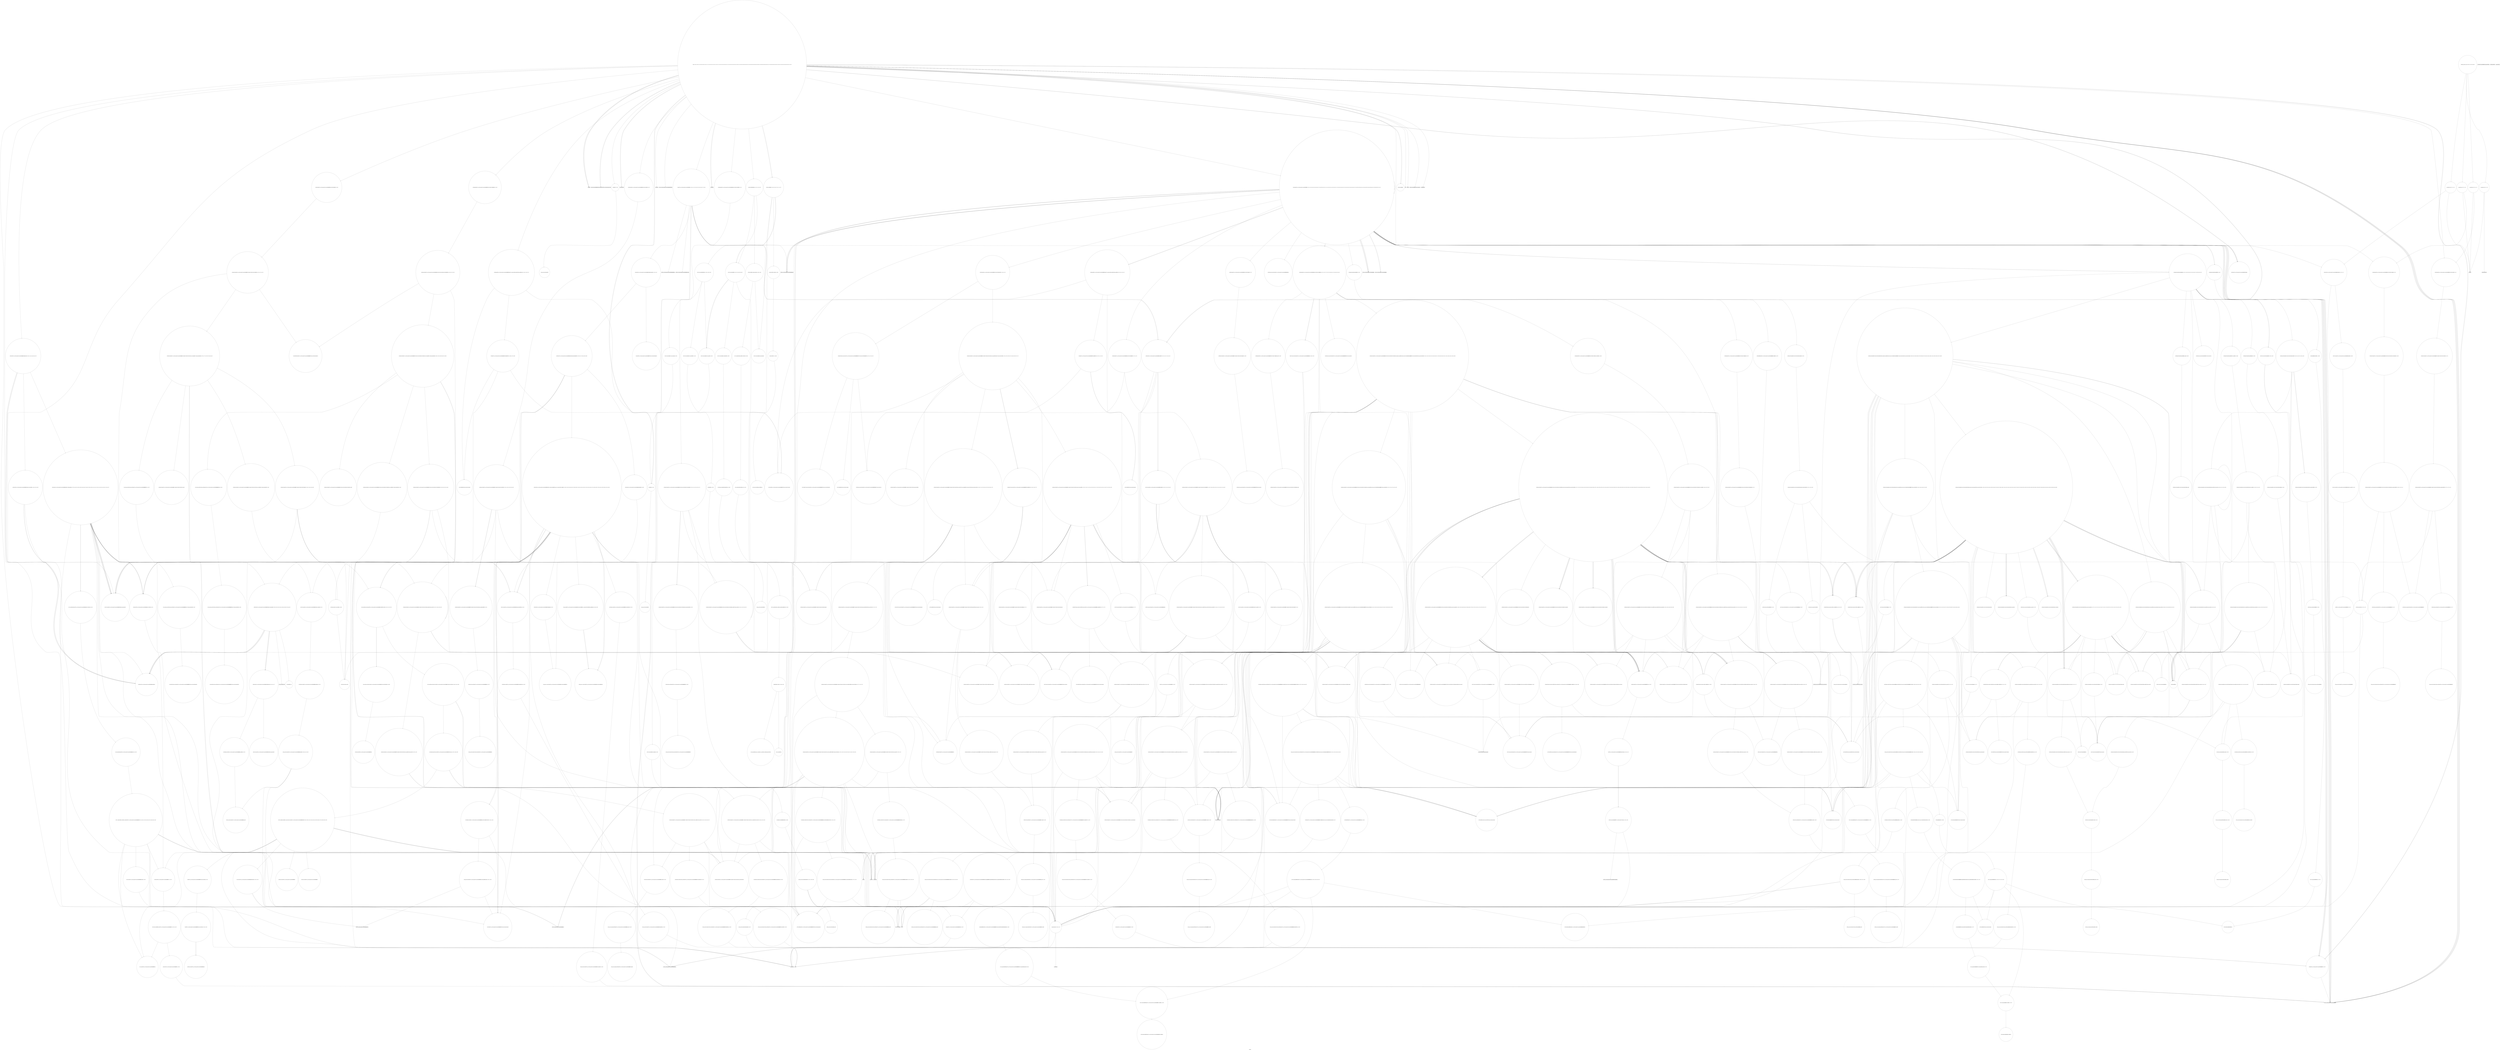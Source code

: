 digraph "Call Graph" {
	label="Call Graph";

	Node0x55a62de6f780 [shape=record,shape=circle,label="{__cxx_global_var_init|{<s0>1|<s1>2}}"];
	Node0x55a62de6f780:s0 -> Node0x55a62de6f800[color=black];
	Node0x55a62de6f780:s1 -> Node0x55a62e6e1490[color=black];
	Node0x55a62e6f0770 [shape=record,shape=circle,label="{_ZNSt8_Rb_treeISt4pairINSt7__cxx1112basic_stringIcSt11char_traitsIcESaIcEEEiES7_St9_IdentityIS7_ESt4lessIS7_ESaIS7_EE24_M_get_insert_unique_posERKS7_|{<s0>745|<s1>746|<s2>747|<s3>748|<s4>749|<s5>750|<s6>751|<s7>752|<s8>753|<s9>754|<s10>755|<s11>756|<s12>757|<s13>758|<s14>759}}"];
	Node0x55a62e6f0770:s0 -> Node0x55a62e6e4630[color=black];
	Node0x55a62e6f0770:s1 -> Node0x55a62e6e61b0[color=black];
	Node0x55a62e6f0770:s2 -> Node0x55a62e6e6430[color=black];
	Node0x55a62e6f0770:s3 -> Node0x55a62e6e6330[color=black];
	Node0x55a62e6f0770:s4 -> Node0x55a62e6e47b0[color=black];
	Node0x55a62e6f0770:s5 -> Node0x55a62e6e4730[color=black];
	Node0x55a62e6f0770:s6 -> Node0x55a62e6e64b0[color=black];
	Node0x55a62e6f0770:s7 -> Node0x55a62e6f0970[color=black];
	Node0x55a62e6f0770:s8 -> Node0x55a62e6e6230[color=black];
	Node0x55a62e6f0770:s9 -> Node0x55a62e6f09f0[color=black];
	Node0x55a62e6f0770:s10 -> Node0x55a62e6f0a70[color=black];
	Node0x55a62e6f0770:s11 -> Node0x55a62e6e63b0[color=black];
	Node0x55a62e6f0770:s12 -> Node0x55a62e6e6330[color=black];
	Node0x55a62e6f0770:s13 -> Node0x55a62e6f09f0[color=black];
	Node0x55a62e6f0770:s14 -> Node0x55a62e6ee5f0[color=black];
	Node0x55a62e6eddf0 [shape=record,shape=circle,label="{_ZNSt10_Head_baseILm0ERKSt4pairINSt7__cxx1112basic_stringIcSt11char_traitsIcESaIcEEEiELb0EEC2ES9_}"];
	Node0x55a62e6e5430 [shape=record,shape=Mrecord,label="{_ZSt20__throw_length_errorPKc}"];
	Node0x55a62e6e3290 [shape=record,shape=circle,label="{_ZN9__gnu_cxx13new_allocatorISt13_Rb_tree_nodeISt4pairIKS2_INSt7__cxx1112basic_stringIcSt11char_traitsIcESaIcEEEiEiEEED2Ev}"];
	Node0x55a62e6e2110 [shape=record,shape=circle,label="{_ZNSt6vectorINSt7__cxx1112basic_stringIcSt11char_traitsIcESaIcEEESaIS5_EEixEm}"];
	Node0x55a62e6e9550 [shape=record,shape=circle,label="{_ZN9__gnu_cxx13new_allocatorIiED2Ev}"];
	Node0x55a62e6eebf0 [shape=record,shape=circle,label="{_ZNSt3mapIciSt4lessIcESaISt4pairIKciEEE3endEv|{<s0>589}}"];
	Node0x55a62e6eebf0:s0 -> Node0x55a62e6ef470[color=black];
	Node0x55a62e6e6230 [shape=record,shape=circle,label="{_ZNKSt17_Rb_tree_iteratorISt4pairINSt7__cxx1112basic_stringIcSt11char_traitsIcESaIcEEEiEEeqERKS8_}"];
	Node0x55a62e6e78d0 [shape=record,shape=circle,label="{_ZNSt8_Rb_treeISt4pairINSt7__cxx1112basic_stringIcSt11char_traitsIcESaIcEEEiES7_St9_IdentityIS7_ESt4lessIS7_ESaIS7_EEaSEOSD_|{<s0>273|<s1>274|<s2>275}}"];
	Node0x55a62e6e78d0:s0 -> Node0x55a62e6e7950[color=black];
	Node0x55a62e6e78d0:s1 -> Node0x55a62e6e79d0[color=black];
	Node0x55a62e6e78d0:s2 -> Node0x55a62e6e43b0[color=black];
	Node0x55a62e6e3f30 [shape=record,shape=Mrecord,label="{_ZSt4endlIcSt11char_traitsIcEERSt13basic_ostreamIT_T0_ES6_}"];
	Node0x55a62e6ef9f0 [shape=record,shape=circle,label="{_ZNSt16allocator_traitsISaISt13_Rb_tree_nodeISt4pairIKciEEEE9constructIS3_JRKSt21piecewise_construct_tSt5tupleIJRS2_EESB_IJEEEEEvRS5_PT_DpOT0_|{<s0>689|<s1>690|<s2>691|<s3>692}}"];
	Node0x55a62e6ef9f0:s0 -> Node0x55a62e6ed570[color=black];
	Node0x55a62e6ef9f0:s1 -> Node0x55a62e6ef5f0[color=black];
	Node0x55a62e6ef9f0:s2 -> Node0x55a62e6ed670[color=black];
	Node0x55a62e6ef9f0:s3 -> Node0x55a62e6efa70[color=black];
	Node0x55a62e6e7030 [shape=record,shape=circle,label="{_ZNSt8_Rb_treeISt4pairINSt7__cxx1112basic_stringIcSt11char_traitsIcESaIcEEEiES0_IKS7_iESt10_Select1stIS9_ESt4lessIS7_ESaIS9_EE6_S_keyEPKSt13_Rb_tree_nodeIS9_E|{<s0>466|<s1>467}}"];
	Node0x55a62e6e7030:s0 -> Node0x55a62e6e71b0[color=black];
	Node0x55a62e6e7030:s1 -> Node0x55a62e6e7130[color=black];
	Node0x55a62e6e86d0 [shape=record,shape=circle,label="{_ZNSt12_Destroy_auxILb0EE9__destroyIPNSt7__cxx1112basic_stringIcSt11char_traitsIcESaIcEEEEEvT_S9_|{<s0>318|<s1>319}}"];
	Node0x55a62e6e86d0:s0 -> Node0x55a62e6e87d0[color=black];
	Node0x55a62e6e86d0:s1 -> Node0x55a62e6e8750[color=black];
	Node0x55a62e6e4d30 [shape=record,shape=circle,label="{_ZN9__gnu_cxx13new_allocatorISt13_Rb_tree_nodeISt4pairINSt7__cxx1112basic_stringIcSt11char_traitsIcESaIcEEEiEEE10deallocateEPSA_m|{<s0>206}}"];
	Node0x55a62e6e4d30:s0 -> Node0x55a62e6e4db0[color=black];
	Node0x55a62de6f800 [shape=record,shape=Mrecord,label="{_ZNSt8ios_base4InitC1Ev}"];
	Node0x55a62e6f07f0 [shape=record,shape=circle,label="{_ZNSt8_Rb_treeISt4pairINSt7__cxx1112basic_stringIcSt11char_traitsIcESaIcEEEiES7_St9_IdentityIS7_ESt4lessIS7_ESaIS7_EE11_Alloc_nodeC2ERSD_}"];
	Node0x55a62e6ede70 [shape=record,shape=circle,label="{_ZNSt10_Head_baseILm0ERKSt4pairINSt7__cxx1112basic_stringIcSt11char_traitsIcESaIcEEEiELb0EE7_M_headERSA_}"];
	Node0x55a62e6e54b0 [shape=record,shape=circle,label="{_ZSt3maxImERKT_S2_S2_}"];
	Node0x55a62e6e3310 [shape=record,shape=circle,label="{_ZNSt8_Rb_treeIcSt4pairIKciESt10_Select1stIS2_ESt4lessIcESaIS2_EEC2Ev|{<s0>240}}"];
	Node0x55a62e6e3310:s0 -> Node0x55a62e6e3390[color=black];
	Node0x55a62e6e2190 [shape=record,shape=circle,label="{_ZNSt3mapIciSt4lessIcESaISt4pairIKciEEEixERS3_|{<s0>87|<s1>88|<s2>89|<s3>90|<s4>91|<s5>92|<s6>93|<s7>94|<s8>95|<s9>96|<s10>97}}"];
	Node0x55a62e6e2190:s0 -> Node0x55a62e6eeaf0[color=black];
	Node0x55a62e6e2190:s1 -> Node0x55a62e6eebf0[color=black];
	Node0x55a62e6e2190:s2 -> Node0x55a62e6eeb70[color=black];
	Node0x55a62e6e2190:s3 -> Node0x55a62e6eec70[color=black];
	Node0x55a62e6e2190:s4 -> Node0x55a62e6eed70[color=black];
	Node0x55a62e6e2190:s5 -> Node0x55a62e6eecf0[color=black];
	Node0x55a62e6e2190:s6 -> Node0x55a62e6eee70[color=black];
	Node0x55a62e6e2190:s7 -> Node0x55a62e6eeef0[color=black];
	Node0x55a62e6e2190:s8 -> Node0x55a62e6eedf0[color=black];
	Node0x55a62e6e2190:s9 -> Node0x55a62e6e5ab0[color=black];
	Node0x55a62e6e2190:s10 -> Node0x55a62e6eed70[color=black];
	Node0x55a62e6e95d0 [shape=record,shape=circle,label="{_ZNSt12_Vector_baseIiSaIiEEC2EmRKS0_|{<s0>832|<s1>833|<s2>834}}"];
	Node0x55a62e6e95d0:s0 -> Node0x55a62e6e9750[color=black];
	Node0x55a62e6e95d0:s1 -> Node0x55a62e6e97d0[color=black];
	Node0x55a62e6e95d0:s2 -> Node0x55a62e6e9850[color=black];
	Node0x55a62e6eec70 [shape=record,shape=circle,label="{_ZNKSt3mapIciSt4lessIcESaISt4pairIKciEEE8key_compEv|{<s0>590}}"];
	Node0x55a62e6eec70:s0 -> Node0x55a62e6ef4f0[color=black];
	Node0x55a62e6e62b0 [shape=record,shape=circle,label="{_ZNSt8_Rb_treeISt4pairINSt7__cxx1112basic_stringIcSt11char_traitsIcESaIcEEEiES7_St9_IdentityIS7_ESt4lessIS7_ESaIS7_EE3endEv|{<s0>421}}"];
	Node0x55a62e6e62b0:s0 -> Node0x55a62e6e64b0[color=black];
	Node0x55a62e6e7950 [shape=record,shape=circle,label="{_ZSt4moveIRSt4lessISt4pairINSt7__cxx1112basic_stringIcSt11char_traitsIcESaIcEEEiEEEONSt16remove_referenceIT_E4typeEOSC_}"];
	Node0x55a62e6e3fb0 [shape=record,shape=circle,label="{_ZNSt6vectorIiSaIiEED2Ev|{<s0>168|<s1>169|<s2>170|<s3>171|<s4>172}}"];
	Node0x55a62e6e3fb0:s0 -> Node0x55a62e6e9c50[color=black];
	Node0x55a62e6e3fb0:s1 -> Node0x55a62e6ea0d0[color=black];
	Node0x55a62e6e3fb0:s2 -> Node0x55a62e6e96d0[color=black];
	Node0x55a62e6e3fb0:s3 -> Node0x55a62e6e96d0[color=black];
	Node0x55a62e6e3fb0:s4 -> Node0x55a62e6e43b0[color=black];
	Node0x55a62e6efa70 [shape=record,shape=circle,label="{_ZN9__gnu_cxx13new_allocatorISt13_Rb_tree_nodeISt4pairIKciEEE9constructIS4_JRKSt21piecewise_construct_tSt5tupleIJRS3_EESB_IJEEEEEvPT_DpOT0_|{<s0>693|<s1>694|<s2>695|<s3>696|<s4>697}}"];
	Node0x55a62e6efa70:s0 -> Node0x55a62e6ed570[color=black];
	Node0x55a62e6efa70:s1 -> Node0x55a62e6ef5f0[color=black];
	Node0x55a62e6efa70:s2 -> Node0x55a62e6efaf0[color=black];
	Node0x55a62e6efa70:s3 -> Node0x55a62e6ed670[color=black];
	Node0x55a62e6efa70:s4 -> Node0x55a62e6efb70[color=black];
	Node0x55a62e6e70b0 [shape=record,shape=circle,label="{_ZNSt17_Rb_tree_iteratorISt4pairIKS0_INSt7__cxx1112basic_stringIcSt11char_traitsIcESaIcEEEiEiEEC2EPSt18_Rb_tree_node_base}"];
	Node0x55a62e6e8750 [shape=record,shape=circle,label="{_ZSt8_DestroyINSt7__cxx1112basic_stringIcSt11char_traitsIcESaIcEEEEvPT_|{<s0>320}}"];
	Node0x55a62e6e8750:s0 -> Node0x55a62e6e1c90[color=black];
	Node0x55a62e6e4db0 [shape=record,shape=Mrecord,label="{_ZdlPv}"];
	Node0x55a62e6e1410 [shape=record,shape=Mrecord,label="{_ZNSt8ios_base4InitD1Ev}"];
	Node0x55a62e6f0870 [shape=record,shape=circle,label="{_ZNSt8_Rb_treeISt4pairINSt7__cxx1112basic_stringIcSt11char_traitsIcESaIcEEEiES7_St9_IdentityIS7_ESt4lessIS7_ESaIS7_EE10_M_insert_IRKS7_NSD_11_Alloc_nodeEEESt17_Rb_tree_iteratorIS7_EPSt18_Rb_tree_node_baseSL_OT_RT0_|{<s0>760|<s1>761|<s2>762|<s3>763|<s4>764|<s5>765|<s6>766|<s7>767}}"];
	Node0x55a62e6f0870:s0 -> Node0x55a62e6e61b0[color=black];
	Node0x55a62e6f0870:s1 -> Node0x55a62e6e6530[color=black];
	Node0x55a62e6f0870:s2 -> Node0x55a62e6e63b0[color=black];
	Node0x55a62e6f0870:s3 -> Node0x55a62e6e6330[color=black];
	Node0x55a62e6f0870:s4 -> Node0x55a62e6edcf0[color=black];
	Node0x55a62e6f0870:s5 -> Node0x55a62e6f0b70[color=black];
	Node0x55a62e6f0870:s6 -> Node0x55a62e6ee9f0[color=black];
	Node0x55a62e6f0870:s7 -> Node0x55a62e6e64b0[color=black];
	Node0x55a62e6edef0 [shape=record,shape=circle,label="{_ZNSt4pairIKS_INSt7__cxx1112basic_stringIcSt11char_traitsIcESaIcEEEiEiEC2IJRS7_EJLm0EEJEJEEERSt5tupleIJDpT_EERSB_IJDpT1_EESt12_Index_tupleIJXspT0_EEESK_IJXspT2_EEE|{<s0>553|<s1>554|<s2>555}}"];
	Node0x55a62e6edef0:s0 -> Node0x55a62e6edf70[color=black];
	Node0x55a62e6edef0:s1 -> Node0x55a62e6edcf0[color=black];
	Node0x55a62e6edef0:s2 -> Node0x55a62e6edff0[color=black];
	Node0x55a62e6e5530 [shape=record,shape=circle,label="{_ZNSt16allocator_traitsISaINSt7__cxx1112basic_stringIcSt11char_traitsIcESaIcEEEEE8max_sizeERKS6_|{<s0>378}}"];
	Node0x55a62e6e5530:s0 -> Node0x55a62e6e5630[color=black];
	Node0x55a62e6e3390 [shape=record,shape=circle,label="{_ZNSt8_Rb_treeIcSt4pairIKciESt10_Select1stIS2_ESt4lessIcESaIS2_EE13_Rb_tree_implIS6_Lb1EEC2Ev|{<s0>241|<s1>242|<s2>243}}"];
	Node0x55a62e6e3390:s0 -> Node0x55a62e6e3410[color=black];
	Node0x55a62e6e3390:s1 -> Node0x55a62e6e3490[color=black];
	Node0x55a62e6e3390:s2 -> Node0x55a62e6e4230[color=black];
	Node0x55a62e6e2210 [shape=record,shape=Mrecord,label="{_ZNSt7__cxx1112basic_stringIcSt11char_traitsIcESaIcEEixEm}"];
	Node0x55a62e6e9650 [shape=record,shape=circle,label="{_ZNSt6vectorIiSaIiEE21_M_default_initializeEm|{<s0>835|<s1>836}}"];
	Node0x55a62e6e9650:s0 -> Node0x55a62e6e9c50[color=black];
	Node0x55a62e6e9650:s1 -> Node0x55a62e6e9bd0[color=black];
	Node0x55a62e6eecf0 [shape=record,shape=circle,label="{_ZNKSt4lessIcEclERKcS2_}"];
	Node0x55a62e6e6330 [shape=record,shape=circle,label="{_ZNKSt4lessISt4pairINSt7__cxx1112basic_stringIcSt11char_traitsIcESaIcEEEiEEclERKS7_SA_|{<s0>422}}"];
	Node0x55a62e6e6330:s0 -> Node0x55a62e6e67b0[color=black];
	Node0x55a62e6e79d0 [shape=record,shape=circle,label="{_ZNSt8_Rb_treeISt4pairINSt7__cxx1112basic_stringIcSt11char_traitsIcESaIcEEEiES7_St9_IdentityIS7_ESt4lessIS7_ESaIS7_EE14_M_move_assignERSD_St17integral_constantIbLb1EE|{<s0>276|<s1>277|<s2>278|<s3>279|<s4>280|<s5>281}}"];
	Node0x55a62e6e79d0:s0 -> Node0x55a62e6e7a50[color=black];
	Node0x55a62e6e79d0:s1 -> Node0x55a62e6e7ad0[color=black];
	Node0x55a62e6e79d0:s2 -> Node0x55a62e6e7b50[color=black];
	Node0x55a62e6e79d0:s3 -> Node0x55a62e6e4a30[color=black];
	Node0x55a62e6e79d0:s4 -> Node0x55a62e6e4a30[color=black];
	Node0x55a62e6e79d0:s5 -> Node0x55a62e6e7bd0[color=black];
	Node0x55a62e6e4030 [shape=record,shape=circle,label="{_ZNSt8_Rb_treeISt4pairINSt7__cxx1112basic_stringIcSt11char_traitsIcESaIcEEEiES7_St9_IdentityIS7_ESt4lessIS7_ESaIS7_EEC2Ev|{<s0>173}}"];
	Node0x55a62e6e4030:s0 -> Node0x55a62e6e40b0[color=black];
	Node0x55a62e6efaf0 [shape=record,shape=circle,label="{_ZNSt5tupleIJRKcEEC2EOS2_|{<s0>698}}"];
	Node0x55a62e6efaf0:s0 -> Node0x55a62e6efbf0[color=black];
	Node0x55a62e6e7130 [shape=record,shape=circle,label="{_ZNKSt10_Select1stISt4pairIKS0_INSt7__cxx1112basic_stringIcSt11char_traitsIcESaIcEEEiEiEEclERKS9_}"];
	Node0x55a62e6e87d0 [shape=record,shape=circle,label="{_ZSt11__addressofINSt7__cxx1112basic_stringIcSt11char_traitsIcESaIcEEEEPT_RS6_}"];
	Node0x55a62e6e4e30 [shape=record,shape=circle,label="{_ZNSaISt13_Rb_tree_nodeISt4pairINSt7__cxx1112basic_stringIcSt11char_traitsIcESaIcEEEiEEED2Ev|{<s0>207}}"];
	Node0x55a62e6e4e30:s0 -> Node0x55a62e6e4eb0[color=black];
	Node0x55a62e6e1490 [shape=record,shape=Mrecord,label="{__cxa_atexit}"];
	Node0x55a62e6f08f0 [shape=record,shape=circle,label="{_ZNSt4pairISt17_Rb_tree_iteratorIS_INSt7__cxx1112basic_stringIcSt11char_traitsIcESaIcEEEiEEbEC2IS8_bLb1EEEOT_OT0_|{<s0>768|<s1>769|<s2>770}}"];
	Node0x55a62e6f08f0:s0 -> Node0x55a62e6f0ff0[color=black];
	Node0x55a62e6f08f0:s1 -> Node0x55a62e6e5ab0[color=black];
	Node0x55a62e6f08f0:s2 -> Node0x55a62e6f1070[color=black];
	Node0x55a62e6edf70 [shape=record,shape=circle,label="{_ZSt3getILm0EJRKSt4pairINSt7__cxx1112basic_stringIcSt11char_traitsIcESaIcEEEiEEERNSt13tuple_elementIXT_ESt5tupleIJDpT0_EEE4typeERSE_|{<s0>556}}"];
	Node0x55a62e6edf70:s0 -> Node0x55a62e6ee070[color=black];
	Node0x55a62e6e55b0 [shape=record,shape=circle,label="{_ZNKSt12_Vector_baseINSt7__cxx1112basic_stringIcSt11char_traitsIcESaIcEEESaIS5_EE19_M_get_Tp_allocatorEv}"];
	Node0x55a62e6e3410 [shape=record,shape=circle,label="{_ZNSaISt13_Rb_tree_nodeISt4pairIKciEEEC2Ev|{<s0>244}}"];
	Node0x55a62e6e3410:s0 -> Node0x55a62e6e3510[color=black];
	Node0x55a62e6e2290 [shape=record,shape=circle,label="{_ZNSt3mapIciSt4lessIcESaISt4pairIKciEEED2Ev|{<s0>98}}"];
	Node0x55a62e6e2290:s0 -> Node0x55a62e6e3590[color=black];
	Node0x55a62e6e96d0 [shape=record,shape=circle,label="{_ZNSt12_Vector_baseIiSaIiEED2Ev|{<s0>837|<s1>838|<s2>839|<s3>840}}"];
	Node0x55a62e6e96d0:s0 -> Node0x55a62e6e9f50[color=black];
	Node0x55a62e6e96d0:s1 -> Node0x55a62e6e9850[color=black];
	Node0x55a62e6e96d0:s2 -> Node0x55a62e6e9850[color=black];
	Node0x55a62e6e96d0:s3 -> Node0x55a62e6e43b0[color=black];
	Node0x55a62e6eed70 [shape=record,shape=circle,label="{_ZNKSt17_Rb_tree_iteratorISt4pairIKciEEdeEv|{<s0>591|<s1>592}}"];
	Node0x55a62e6eed70:s0 -> Node0x55a62e6e7350[color=black];
	Node0x55a62e6eed70:s1 -> Node0x55a62e6e43b0[color=black];
	Node0x55a62e6e63b0 [shape=record,shape=circle,label="{_ZNSt8_Rb_treeISt4pairINSt7__cxx1112basic_stringIcSt11char_traitsIcESaIcEEEiES7_St9_IdentityIS7_ESt4lessIS7_ESaIS7_EE6_S_keyEPKSt18_Rb_tree_node_base|{<s0>423|<s1>424}}"];
	Node0x55a62e6e63b0:s0 -> Node0x55a62e6e6930[color=black];
	Node0x55a62e6e63b0:s1 -> Node0x55a62e6e6530[color=black];
	Node0x55a62e6e7a50 [shape=record,shape=circle,label="{_ZNSt8_Rb_treeISt4pairINSt7__cxx1112basic_stringIcSt11char_traitsIcESaIcEEEiES7_St9_IdentityIS7_ESt4lessIS7_ESaIS7_EE5clearEv|{<s0>282|<s1>283|<s2>284|<s3>285}}"];
	Node0x55a62e6e7a50:s0 -> Node0x55a62e6e4630[color=black];
	Node0x55a62e6e7a50:s1 -> Node0x55a62e6e45b0[color=black];
	Node0x55a62e6e7a50:s2 -> Node0x55a62e6e4330[color=black];
	Node0x55a62e6e7a50:s3 -> Node0x55a62e6e43b0[color=black];
	Node0x55a62e6e40b0 [shape=record,shape=circle,label="{_ZNSt8_Rb_treeISt4pairINSt7__cxx1112basic_stringIcSt11char_traitsIcESaIcEEEiES7_St9_IdentityIS7_ESt4lessIS7_ESaIS7_EE13_Rb_tree_implISB_Lb1EEC2Ev|{<s0>174|<s1>175|<s2>176}}"];
	Node0x55a62e6e40b0:s0 -> Node0x55a62e6e4130[color=black];
	Node0x55a62e6e40b0:s1 -> Node0x55a62e6e41b0[color=black];
	Node0x55a62e6e40b0:s2 -> Node0x55a62e6e4230[color=black];
	Node0x55a62e6efb70 [shape=record,shape=circle,label="{_ZNSt4pairIKciEC2IJRS0_EJEEESt21piecewise_construct_tSt5tupleIJDpT_EES5_IJDpT0_EE|{<s0>699}}"];
	Node0x55a62e6efb70:s0 -> Node0x55a62e6efe70[color=black];
	Node0x55a62e6e71b0 [shape=record,shape=circle,label="{_ZNSt8_Rb_treeISt4pairINSt7__cxx1112basic_stringIcSt11char_traitsIcESaIcEEEiES0_IKS7_iESt10_Select1stIS9_ESt4lessIS7_ESaIS9_EE8_S_valueEPKSt13_Rb_tree_nodeIS9_E|{<s0>468}}"];
	Node0x55a62e6e71b0:s0 -> Node0x55a62e6e7230[color=black];
	Node0x55a62e6e8850 [shape=record,shape=circle,label="{_ZNSt12_Vector_baseINSt7__cxx1112basic_stringIcSt11char_traitsIcESaIcEEESaIS5_EE13_M_deallocateEPS5_m|{<s0>321}}"];
	Node0x55a62e6e8850:s0 -> Node0x55a62e6e8950[color=black];
	Node0x55a62e6e4eb0 [shape=record,shape=circle,label="{_ZN9__gnu_cxx13new_allocatorISt13_Rb_tree_nodeISt4pairINSt7__cxx1112basic_stringIcSt11char_traitsIcESaIcEEEiEEED2Ev}"];
	Node0x55a62e6e1510 [shape=record,shape=circle,label="{__cxx_global_var_init.1|{<s0>3|<s1>4}}"];
	Node0x55a62e6e1510:s0 -> Node0x55a62e6e1590[color=black];
	Node0x55a62e6e1510:s1 -> Node0x55a62e6e1490[color=black];
	Node0x55a62e6f0970 [shape=record,shape=circle,label="{_ZNSt8_Rb_treeISt4pairINSt7__cxx1112basic_stringIcSt11char_traitsIcESaIcEEEiES7_St9_IdentityIS7_ESt4lessIS7_ESaIS7_EE5beginEv|{<s0>771}}"];
	Node0x55a62e6f0970:s0 -> Node0x55a62e6e64b0[color=black];
	Node0x55a62e6edff0 [shape=record,shape=circle,label="{_ZNSt4pairINSt7__cxx1112basic_stringIcSt11char_traitsIcESaIcEEEiEC2ERKS6_|{<s0>557}}"];
	Node0x55a62e6edff0:s0 -> Node0x55a62e6e1f90[color=black];
	Node0x55a62e6e5630 [shape=record,shape=circle,label="{_ZNK9__gnu_cxx13new_allocatorINSt7__cxx1112basic_stringIcSt11char_traitsIcESaIcEEEE8max_sizeEv}"];
	Node0x55a62e6e3490 [shape=record,shape=circle,label="{_ZNSt20_Rb_tree_key_compareISt4lessIcEEC2Ev}"];
	Node0x55a62e6e2310 [shape=record,shape=Mrecord,label="{_ZNSt7__cxx1112basic_stringIcSt11char_traitsIcESaIcEEC1Ev}"];
	Node0x55a62e6e9750 [shape=record,shape=circle,label="{_ZNSt12_Vector_baseIiSaIiEE12_Vector_implC2ERKS0_|{<s0>841}}"];
	Node0x55a62e6e9750:s0 -> Node0x55a62e6e98d0[color=black];
	Node0x55a62e6eedf0 [shape=record,shape=circle,label="{_ZNSt8_Rb_treeIcSt4pairIKciESt10_Select1stIS2_ESt4lessIcESaIS2_EE22_M_emplace_hint_uniqueIJRKSt21piecewise_construct_tSt5tupleIJRS1_EESD_IJEEEEESt17_Rb_tree_iteratorIS2_ESt23_Rb_tree_const_iteratorIS2_EDpOT_|{<s0>593|<s1>594|<s2>595|<s3>596|<s4>597|<s5>598|<s6>599|<s7>600|<s8>601|<s9>602|<s10>603|<s11>604|<s12>605|<s13>606|<s14>607|<s15>608}}"];
	Node0x55a62e6eedf0:s0 -> Node0x55a62e6ed570[color=black];
	Node0x55a62e6eedf0:s1 -> Node0x55a62e6ef5f0[color=black];
	Node0x55a62e6eedf0:s2 -> Node0x55a62e6ed670[color=black];
	Node0x55a62e6eedf0:s3 -> Node0x55a62e6ef570[color=black];
	Node0x55a62e6eedf0:s4 -> Node0x55a62e6e5ab0[color=black];
	Node0x55a62e6eedf0:s5 -> Node0x55a62e6ef0f0[color=black];
	Node0x55a62e6eedf0:s6 -> Node0x55a62e6ef670[color=black];
	Node0x55a62e6eedf0:s7 -> Node0x55a62e6ef6f0[color=black];
	Node0x55a62e6eedf0:s8 -> Node0x55a62e6e4430[color=black];
	Node0x55a62e6eedf0:s9 -> Node0x55a62e6e3890[color=black];
	Node0x55a62e6eedf0:s10 -> Node0x55a62e6e92d0[color=black];
	Node0x55a62e6eedf0:s11 -> Node0x55a62e6e3890[color=black];
	Node0x55a62e6eedf0:s12 -> Node0x55a62e6ef170[color=black];
	Node0x55a62e6eedf0:s13 -> Node0x55a62e6e5330[color=black];
	Node0x55a62e6eedf0:s14 -> Node0x55a62e6e5db0[color=black];
	Node0x55a62e6eedf0:s15 -> Node0x55a62e6e43b0[color=black];
	Node0x55a62e6e6430 [shape=record,shape=circle,label="{_ZNSt8_Rb_treeISt4pairINSt7__cxx1112basic_stringIcSt11char_traitsIcESaIcEEEiES7_St9_IdentityIS7_ESt4lessIS7_ESaIS7_EE6_S_keyEPKSt13_Rb_tree_nodeIS7_E|{<s0>425|<s1>426}}"];
	Node0x55a62e6e6430:s0 -> Node0x55a62e6e65b0[color=black];
	Node0x55a62e6e6430:s1 -> Node0x55a62e6e6530[color=black];
	Node0x55a62e6e7ad0 [shape=record,shape=circle,label="{_ZNSt8_Rb_treeISt4pairINSt7__cxx1112basic_stringIcSt11char_traitsIcESaIcEEEiES7_St9_IdentityIS7_ESt4lessIS7_ESaIS7_EE7_M_rootEv}"];
	Node0x55a62e6e4130 [shape=record,shape=circle,label="{_ZNSaISt13_Rb_tree_nodeISt4pairINSt7__cxx1112basic_stringIcSt11char_traitsIcESaIcEEEiEEEC2Ev|{<s0>177}}"];
	Node0x55a62e6e4130:s0 -> Node0x55a62e6e42b0[color=black];
	Node0x55a62e6efbf0 [shape=record,shape=circle,label="{_ZNSt11_Tuple_implILm0EJRKcEEC2EOS2_|{<s0>700|<s1>701|<s2>702|<s3>703}}"];
	Node0x55a62e6efbf0:s0 -> Node0x55a62e6efcf0[color=black];
	Node0x55a62e6efbf0:s1 -> Node0x55a62e6efc70[color=black];
	Node0x55a62e6efbf0:s2 -> Node0x55a62e6efd70[color=black];
	Node0x55a62e6efbf0:s3 -> Node0x55a62e6e43b0[color=black];
	Node0x55a62e6e7230 [shape=record,shape=circle,label="{_ZNKSt13_Rb_tree_nodeISt4pairIKS0_INSt7__cxx1112basic_stringIcSt11char_traitsIcESaIcEEEiEiEE9_M_valptrEv|{<s0>469}}"];
	Node0x55a62e6e7230:s0 -> Node0x55a62e6e72b0[color=black];
	Node0x55a62e6e88d0 [shape=record,shape=circle,label="{_ZNSt12_Vector_baseINSt7__cxx1112basic_stringIcSt11char_traitsIcESaIcEEESaIS5_EE12_Vector_implD2Ev|{<s0>322}}"];
	Node0x55a62e6e88d0:s0 -> Node0x55a62e6e8a50[color=black];
	Node0x55a62e6e4f30 [shape=record,shape=circle,label="{_ZNSt8_Rb_treeISt4pairINSt7__cxx1112basic_stringIcSt11char_traitsIcESaIcEEEiES0_IKS7_iESt10_Select1stIS9_ESt4lessIS7_ESaIS9_EEC2Ev|{<s0>208}}"];
	Node0x55a62e6e4f30:s0 -> Node0x55a62e6e4fb0[color=black];
	Node0x55a62e6e1590 [shape=record,shape=circle,label="{_ZNSt3setISt4pairINSt7__cxx1112basic_stringIcSt11char_traitsIcESaIcEEEiESt4lessIS7_ESaIS7_EEC2Ev|{<s0>5}}"];
	Node0x55a62e6e1590:s0 -> Node0x55a62e6e4030[color=black];
	Node0x55a62e6f09f0 [shape=record,shape=circle,label="{_ZNSt4pairIPSt18_Rb_tree_node_baseS1_EC2IRPSt13_Rb_tree_nodeIS_INSt7__cxx1112basic_stringIcSt11char_traitsIcESaIcEEEiEERS1_Lb1EEEOT_OT0_|{<s0>772|<s1>773}}"];
	Node0x55a62e6f09f0:s0 -> Node0x55a62e6f0af0[color=black];
	Node0x55a62e6f09f0:s1 -> Node0x55a62e6ee6f0[color=black];
	Node0x55a62e6ee070 [shape=record,shape=circle,label="{_ZSt12__get_helperILm0ERKSt4pairINSt7__cxx1112basic_stringIcSt11char_traitsIcESaIcEEEiEJEERT0_RSt11_Tuple_implIXT_EJSA_DpT1_EE|{<s0>558}}"];
	Node0x55a62e6ee070:s0 -> Node0x55a62e6edd70[color=black];
	Node0x55a62e6e56b0 [shape=record,shape=circle,label="{_ZN9__gnu_cxx17__normal_iteratorIPNSt7__cxx1112basic_stringIcSt11char_traitsIcESaIcEEESt6vectorIS6_SaIS6_EEEC2ERKS7_}"];
	Node0x55a62e6e3510 [shape=record,shape=circle,label="{_ZN9__gnu_cxx13new_allocatorISt13_Rb_tree_nodeISt4pairIKciEEEC2Ev}"];
	Node0x55a62e6e2390 [shape=record,shape=Mrecord,label="{_ZNSt7__cxx1112basic_stringIcSt11char_traitsIcESaIcEEpLEc}"];
	Node0x55a62e6e97d0 [shape=record,shape=circle,label="{_ZNSt12_Vector_baseIiSaIiEE17_M_create_storageEm|{<s0>842}}"];
	Node0x55a62e6e97d0:s0 -> Node0x55a62e6e99d0[color=black];
	Node0x55a62e6eee70 [shape=record,shape=circle,label="{_ZNSt23_Rb_tree_const_iteratorISt4pairIKciEEC2ERKSt17_Rb_tree_iteratorIS2_E}"];
	Node0x55a62e6e64b0 [shape=record,shape=circle,label="{_ZNSt17_Rb_tree_iteratorISt4pairINSt7__cxx1112basic_stringIcSt11char_traitsIcESaIcEEEiEEC2EPSt18_Rb_tree_node_base}"];
	Node0x55a62e6e7b50 [shape=record,shape=circle,label="{_ZNSt8_Rb_treeISt4pairINSt7__cxx1112basic_stringIcSt11char_traitsIcESaIcEEEiES7_St9_IdentityIS7_ESt4lessIS7_ESaIS7_EE12_M_move_dataERSD_St17integral_constantIbLb1EE|{<s0>286}}"];
	Node0x55a62e6e7b50:s0 -> Node0x55a62e6e7c50[color=black];
	Node0x55a62e6e41b0 [shape=record,shape=circle,label="{_ZNSt20_Rb_tree_key_compareISt4lessISt4pairINSt7__cxx1112basic_stringIcSt11char_traitsIcESaIcEEEiEEEC2Ev}"];
	Node0x55a62e6efc70 [shape=record,shape=circle,label="{_ZSt7forwardIRKcEOT_RNSt16remove_referenceIS2_E4typeE}"];
	Node0x55a62e6e72b0 [shape=record,shape=circle,label="{_ZNK9__gnu_cxx16__aligned_membufISt4pairIKS1_INSt7__cxx1112basic_stringIcSt11char_traitsIcESaIcEEEiEiEE6_M_ptrEv|{<s0>470}}"];
	Node0x55a62e6e72b0:s0 -> Node0x55a62e6ed370[color=black];
	Node0x55a62e6e8950 [shape=record,shape=circle,label="{_ZNSt16allocator_traitsISaINSt7__cxx1112basic_stringIcSt11char_traitsIcESaIcEEEEE10deallocateERS6_PS5_m|{<s0>323}}"];
	Node0x55a62e6e8950:s0 -> Node0x55a62e6e89d0[color=black];
	Node0x55a62e6e4fb0 [shape=record,shape=circle,label="{_ZNSt8_Rb_treeISt4pairINSt7__cxx1112basic_stringIcSt11char_traitsIcESaIcEEEiES0_IKS7_iESt10_Select1stIS9_ESt4lessIS7_ESaIS9_EE13_Rb_tree_implISD_Lb1EEC2Ev|{<s0>209|<s1>210|<s2>211}}"];
	Node0x55a62e6e4fb0:s0 -> Node0x55a62e6e5030[color=black];
	Node0x55a62e6e4fb0:s1 -> Node0x55a62e6e41b0[color=black];
	Node0x55a62e6e4fb0:s2 -> Node0x55a62e6e4230[color=black];
	Node0x55a62e6e1610 [shape=record,shape=circle,label="{_ZNSt3setISt4pairINSt7__cxx1112basic_stringIcSt11char_traitsIcESaIcEEEiESt4lessIS7_ESaIS7_EED2Ev|{<s0>6}}"];
	Node0x55a62e6e1610:s0 -> Node0x55a62e6e4530[color=black];
	Node0x55a62e6f0a70 [shape=record,shape=circle,label="{_ZNSt17_Rb_tree_iteratorISt4pairINSt7__cxx1112basic_stringIcSt11char_traitsIcESaIcEEEiEEmmEv|{<s0>774}}"];
	Node0x55a62e6f0a70:s0 -> Node0x55a62e6ee8f0[color=black];
	Node0x55a62e6ee0f0 [shape=record,shape=circle,label="{_ZNKSt23_Rb_tree_const_iteratorISt4pairIKS0_INSt7__cxx1112basic_stringIcSt11char_traitsIcESaIcEEEiEiEE13_M_const_castEv|{<s0>559}}"];
	Node0x55a62e6ee0f0:s0 -> Node0x55a62e6e70b0[color=black];
	Node0x55a62e6e5730 [shape=record,shape=circle,label="{_ZNSt16allocator_traitsISaINSt7__cxx1112basic_stringIcSt11char_traitsIcESaIcEEEEE8allocateERS6_m|{<s0>379}}"];
	Node0x55a62e6e5730:s0 -> Node0x55a62e6e57b0[color=black];
	Node0x55a62e6e3590 [shape=record,shape=circle,label="{_ZNSt8_Rb_treeIcSt4pairIKciESt10_Select1stIS2_ESt4lessIcESaIS2_EED2Ev|{<s0>245|<s1>246|<s2>247|<s3>248|<s4>249}}"];
	Node0x55a62e6e3590:s0 -> Node0x55a62e6e3690[color=black];
	Node0x55a62e6e3590:s1 -> Node0x55a62e6e3610[color=black];
	Node0x55a62e6e3590:s2 -> Node0x55a62e6e3710[color=black];
	Node0x55a62e6e3590:s3 -> Node0x55a62e6e3710[color=black];
	Node0x55a62e6e3590:s4 -> Node0x55a62e6e43b0[color=black];
	Node0x55a62e6e2410 [shape=record,shape=circle,label="{_ZSt9make_pairIRNSt7__cxx1112basic_stringIcSt11char_traitsIcESaIcEEEiESt4pairINSt17__decay_and_stripIT_E6__typeENS8_IT0_E6__typeEEOS9_OSC_|{<s0>99|<s1>100|<s2>101}}"];
	Node0x55a62e6e2410:s0 -> Node0x55a62e6e7750[color=black];
	Node0x55a62e6e2410:s1 -> Node0x55a62e6e77d0[color=black];
	Node0x55a62e6e2410:s2 -> Node0x55a62e6e7850[color=black];
	Node0x55a62e6e9850 [shape=record,shape=circle,label="{_ZNSt12_Vector_baseIiSaIiEE12_Vector_implD2Ev|{<s0>843}}"];
	Node0x55a62e6e9850:s0 -> Node0x55a62e6e3bb0[color=black];
	Node0x55a62e6eeef0 [shape=record,shape=circle,label="{_ZNSt5tupleIJRKcEEC2IvLb1EEES1_|{<s0>609}}"];
	Node0x55a62e6eeef0:s0 -> Node0x55a62e6f05f0[color=black];
	Node0x55a62e6e6530 [shape=record,shape=circle,label="{_ZNKSt9_IdentityISt4pairINSt7__cxx1112basic_stringIcSt11char_traitsIcESaIcEEEiEEclERKS7_}"];
	Node0x55a62e6e7bd0 [shape=record,shape=circle,label="{_ZSt15__alloc_on_moveISaISt13_Rb_tree_nodeISt4pairINSt7__cxx1112basic_stringIcSt11char_traitsIcESaIcEEEiEEEEvRT_SC_|{<s0>287}}"];
	Node0x55a62e6e7bd0:s0 -> Node0x55a62e6e7cd0[color=black];
	Node0x55a62e6e4230 [shape=record,shape=circle,label="{_ZNSt15_Rb_tree_headerC2Ev|{<s0>178|<s1>179}}"];
	Node0x55a62e6e4230:s0 -> Node0x55a62e6e4330[color=black];
	Node0x55a62e6e4230:s1 -> Node0x55a62e6e43b0[color=black];
	Node0x55a62e6efcf0 [shape=record,shape=circle,label="{_ZNSt11_Tuple_implILm0EJRKcEE7_M_headERS2_|{<s0>704}}"];
	Node0x55a62e6efcf0:s0 -> Node0x55a62e6efdf0[color=black];
	Node0x55a62e6ed370 [shape=record,shape=circle,label="{_ZNK9__gnu_cxx16__aligned_membufISt4pairIKS1_INSt7__cxx1112basic_stringIcSt11char_traitsIcESaIcEEEiEiEE7_M_addrEv}"];
	Node0x55a62e6e89d0 [shape=record,shape=circle,label="{_ZN9__gnu_cxx13new_allocatorINSt7__cxx1112basic_stringIcSt11char_traitsIcESaIcEEEE10deallocateEPS6_m|{<s0>324}}"];
	Node0x55a62e6e89d0:s0 -> Node0x55a62e6e4db0[color=black];
	Node0x55a62e6e5030 [shape=record,shape=circle,label="{_ZNSaISt13_Rb_tree_nodeISt4pairIKS0_INSt7__cxx1112basic_stringIcSt11char_traitsIcESaIcEEEiEiEEEC2Ev|{<s0>212}}"];
	Node0x55a62e6e5030:s0 -> Node0x55a62e6e50b0[color=black];
	Node0x55a62e6e1690 [shape=record,shape=circle,label="{__cxx_global_var_init.2|{<s0>7|<s1>8}}"];
	Node0x55a62e6e1690:s0 -> Node0x55a62e6e1710[color=black];
	Node0x55a62e6e1690:s1 -> Node0x55a62e6e1490[color=black];
	Node0x55a62e6f0af0 [shape=record,shape=circle,label="{_ZSt7forwardIRPSt13_Rb_tree_nodeISt4pairINSt7__cxx1112basic_stringIcSt11char_traitsIcESaIcEEEiEEEOT_RNSt16remove_referenceISC_E4typeE}"];
	Node0x55a62e6ee170 [shape=record,shape=circle,label="{_ZNKSt8_Rb_treeISt4pairINSt7__cxx1112basic_stringIcSt11char_traitsIcESaIcEEEiES0_IKS7_iESt10_Select1stIS9_ESt4lessIS7_ESaIS9_EE4sizeEv}"];
	Node0x55a62e6e57b0 [shape=record,shape=circle,label="{_ZN9__gnu_cxx13new_allocatorINSt7__cxx1112basic_stringIcSt11char_traitsIcESaIcEEEE8allocateEmPKv|{<s0>380|<s1>381|<s2>382}}"];
	Node0x55a62e6e57b0:s0 -> Node0x55a62e6e5630[color=black];
	Node0x55a62e6e57b0:s1 -> Node0x55a62e6e5830[color=black];
	Node0x55a62e6e57b0:s2 -> Node0x55a62e6e58b0[color=black];
	Node0x55a62e6e3610 [shape=record,shape=circle,label="{_ZNSt8_Rb_treeIcSt4pairIKciESt10_Select1stIS2_ESt4lessIcESaIS2_EE8_M_eraseEPSt13_Rb_tree_nodeIS2_E|{<s0>250|<s1>251|<s2>252|<s3>253}}"];
	Node0x55a62e6e3610:s0 -> Node0x55a62e6e3790[color=black];
	Node0x55a62e6e3610:s1 -> Node0x55a62e6e3610[color=black];
	Node0x55a62e6e3610:s2 -> Node0x55a62e6e3810[color=black];
	Node0x55a62e6e3610:s3 -> Node0x55a62e6e3890[color=black];
	Node0x55a62e6e2490 [shape=record,shape=circle,label="{_ZNSt4pairINSt7__cxx1112basic_stringIcSt11char_traitsIcESaIcEEEiED2Ev|{<s0>102}}"];
	Node0x55a62e6e2490:s0 -> Node0x55a62e6e1c90[color=black];
	Node0x55a62e6e98d0 [shape=record,shape=circle,label="{_ZNSaIiEC2ERKS_|{<s0>844}}"];
	Node0x55a62e6e98d0:s0 -> Node0x55a62e6e9950[color=black];
	Node0x55a62e6eef70 [shape=record,shape=circle,label="{_ZNSt8_Rb_treeIcSt4pairIKciESt10_Select1stIS2_ESt4lessIcESaIS2_EE11lower_boundERS1_|{<s0>610|<s1>611|<s2>612}}"];
	Node0x55a62e6eef70:s0 -> Node0x55a62e6e3690[color=black];
	Node0x55a62e6eef70:s1 -> Node0x55a62e6ef070[color=black];
	Node0x55a62e6eef70:s2 -> Node0x55a62e6eeff0[color=black];
	Node0x55a62e6e65b0 [shape=record,shape=circle,label="{_ZNSt8_Rb_treeISt4pairINSt7__cxx1112basic_stringIcSt11char_traitsIcESaIcEEEiES7_St9_IdentityIS7_ESt4lessIS7_ESaIS7_EE8_S_valueEPKSt13_Rb_tree_nodeIS7_E|{<s0>427}}"];
	Node0x55a62e6e65b0:s0 -> Node0x55a62e6e6630[color=black];
	Node0x55a62e6e7c50 [shape=record,shape=circle,label="{_ZNSt15_Rb_tree_header12_M_move_dataERS_|{<s0>288}}"];
	Node0x55a62e6e7c50:s0 -> Node0x55a62e6e4330[color=black];
	Node0x55a62e6e42b0 [shape=record,shape=circle,label="{_ZN9__gnu_cxx13new_allocatorISt13_Rb_tree_nodeISt4pairINSt7__cxx1112basic_stringIcSt11char_traitsIcESaIcEEEiEEEC2Ev}"];
	Node0x55a62e6efd70 [shape=record,shape=circle,label="{_ZNSt10_Head_baseILm0ERKcLb0EEC2ES1_}"];
	Node0x55a62e6ed3f0 [shape=record,shape=circle,label="{_ZNSt8_Rb_treeISt4pairINSt7__cxx1112basic_stringIcSt11char_traitsIcESaIcEEEiES0_IKS7_iESt10_Select1stIS9_ESt4lessIS7_ESaIS9_EE3endEv|{<s0>471}}"];
	Node0x55a62e6ed3f0:s0 -> Node0x55a62e6e70b0[color=black];
	Node0x55a62e6e8a50 [shape=record,shape=circle,label="{_ZNSaINSt7__cxx1112basic_stringIcSt11char_traitsIcESaIcEEEED2Ev|{<s0>325}}"];
	Node0x55a62e6e8a50:s0 -> Node0x55a62e6e8ad0[color=black];
	Node0x55a62e6e50b0 [shape=record,shape=circle,label="{_ZN9__gnu_cxx13new_allocatorISt13_Rb_tree_nodeISt4pairIKS2_INSt7__cxx1112basic_stringIcSt11char_traitsIcESaIcEEEiEiEEEC2Ev}"];
	Node0x55a62e6e1710 [shape=record,shape=circle,label="{_ZNSt3mapISt4pairINSt7__cxx1112basic_stringIcSt11char_traitsIcESaIcEEEiEiSt4lessIS7_ESaIS0_IKS7_iEEEC2Ev|{<s0>9}}"];
	Node0x55a62e6e1710:s0 -> Node0x55a62e6e4f30[color=black];
	Node0x55a62e6f0b70 [shape=record,shape=circle,label="{_ZNKSt8_Rb_treeISt4pairINSt7__cxx1112basic_stringIcSt11char_traitsIcESaIcEEEiES7_St9_IdentityIS7_ESt4lessIS7_ESaIS7_EE11_Alloc_nodeclIRKS7_EEPSt13_Rb_tree_nodeIS7_EOT_|{<s0>775|<s1>776}}"];
	Node0x55a62e6f0b70:s0 -> Node0x55a62e6edcf0[color=black];
	Node0x55a62e6f0b70:s1 -> Node0x55a62e6f0bf0[color=black];
	Node0x55a62e6ee1f0 [shape=record,shape=circle,label="{_ZNSt8_Rb_treeISt4pairINSt7__cxx1112basic_stringIcSt11char_traitsIcESaIcEEEiES0_IKS7_iESt10_Select1stIS9_ESt4lessIS7_ESaIS9_EE6_S_keyEPKSt18_Rb_tree_node_base|{<s0>560|<s1>561}}"];
	Node0x55a62e6ee1f0:s0 -> Node0x55a62e6ee670[color=black];
	Node0x55a62e6ee1f0:s1 -> Node0x55a62e6e7130[color=black];
	Node0x55a62e6e5830 [shape=record,shape=Mrecord,label="{_ZSt17__throw_bad_allocv}"];
	Node0x55a62e6e3690 [shape=record,shape=circle,label="{_ZNSt8_Rb_treeIcSt4pairIKciESt10_Select1stIS2_ESt4lessIcESaIS2_EE8_M_beginEv}"];
	Node0x55a62e6e2510 [shape=record,shape=circle,label="{_ZNSt3setISt4pairINSt7__cxx1112basic_stringIcSt11char_traitsIcESaIcEEEiESt4lessIS7_ESaIS7_EE6insertERKS7_|{<s0>103|<s1>104}}"];
	Node0x55a62e6e2510:s0 -> Node0x55a62e6f0670[color=black];
	Node0x55a62e6e2510:s1 -> Node0x55a62e6f06f0[color=black];
	Node0x55a62e6e9950 [shape=record,shape=circle,label="{_ZN9__gnu_cxx13new_allocatorIiEC2ERKS1_}"];
	Node0x55a62e6eeff0 [shape=record,shape=circle,label="{_ZNSt8_Rb_treeIcSt4pairIKciESt10_Select1stIS2_ESt4lessIcESaIS2_EE14_M_lower_boundEPSt13_Rb_tree_nodeIS2_EPSt18_Rb_tree_node_baseRS1_|{<s0>613|<s1>614|<s2>615|<s3>616|<s4>617}}"];
	Node0x55a62e6eeff0:s0 -> Node0x55a62e6ef0f0[color=black];
	Node0x55a62e6eeff0:s1 -> Node0x55a62e6eecf0[color=black];
	Node0x55a62e6eeff0:s2 -> Node0x55a62e6e3810[color=black];
	Node0x55a62e6eeff0:s3 -> Node0x55a62e6e3790[color=black];
	Node0x55a62e6eeff0:s4 -> Node0x55a62e6ef170[color=black];
	Node0x55a62e6e6630 [shape=record,shape=circle,label="{_ZNKSt13_Rb_tree_nodeISt4pairINSt7__cxx1112basic_stringIcSt11char_traitsIcESaIcEEEiEE9_M_valptrEv|{<s0>428}}"];
	Node0x55a62e6e6630:s0 -> Node0x55a62e6e66b0[color=black];
	Node0x55a62e6e7cd0 [shape=record,shape=circle,label="{_ZSt18__do_alloc_on_moveISaISt13_Rb_tree_nodeISt4pairINSt7__cxx1112basic_stringIcSt11char_traitsIcESaIcEEEiEEEEvRT_SC_St17integral_constantIbLb1EE|{<s0>289}}"];
	Node0x55a62e6e7cd0:s0 -> Node0x55a62e6e7d50[color=black];
	Node0x55a62e6e4330 [shape=record,shape=circle,label="{_ZNSt15_Rb_tree_header8_M_resetEv}"];
	Node0x55a62e6efdf0 [shape=record,shape=circle,label="{_ZNSt10_Head_baseILm0ERKcLb0EE7_M_headERS2_}"];
	Node0x55a62e6ed470 [shape=record,shape=circle,label="{_ZNKSt8_Rb_treeISt4pairINSt7__cxx1112basic_stringIcSt11char_traitsIcESaIcEEEiES0_IKS7_iESt10_Select1stIS9_ESt4lessIS7_ESaIS9_EE8key_compEv}"];
	Node0x55a62e6e8ad0 [shape=record,shape=circle,label="{_ZN9__gnu_cxx13new_allocatorINSt7__cxx1112basic_stringIcSt11char_traitsIcESaIcEEEED2Ev}"];
	Node0x55a62e6e5130 [shape=record,shape=circle,label="{_ZNSt8_Rb_treeISt4pairINSt7__cxx1112basic_stringIcSt11char_traitsIcESaIcEEEiES0_IKS7_iESt10_Select1stIS9_ESt4lessIS7_ESaIS9_EED2Ev|{<s0>213|<s1>214|<s2>215|<s3>216|<s4>217}}"];
	Node0x55a62e6e5130:s0 -> Node0x55a62e6e5230[color=black];
	Node0x55a62e6e5130:s1 -> Node0x55a62e6e51b0[color=black];
	Node0x55a62e6e5130:s2 -> Node0x55a62e6e52b0[color=black];
	Node0x55a62e6e5130:s3 -> Node0x55a62e6e52b0[color=black];
	Node0x55a62e6e5130:s4 -> Node0x55a62e6e43b0[color=black];
	Node0x55a62e6e1790 [shape=record,shape=circle,label="{_ZNSt3mapISt4pairINSt7__cxx1112basic_stringIcSt11char_traitsIcESaIcEEEiEiSt4lessIS7_ESaIS0_IKS7_iEEED2Ev|{<s0>10}}"];
	Node0x55a62e6e1790:s0 -> Node0x55a62e6e5130[color=black];
	Node0x55a62e6f0bf0 [shape=record,shape=circle,label="{_ZNSt8_Rb_treeISt4pairINSt7__cxx1112basic_stringIcSt11char_traitsIcESaIcEEEiES7_St9_IdentityIS7_ESt4lessIS7_ESaIS7_EE14_M_create_nodeIJRKS7_EEEPSt13_Rb_tree_nodeIS7_EDpOT_|{<s0>777|<s1>778|<s2>779}}"];
	Node0x55a62e6f0bf0:s0 -> Node0x55a62e6f0c70[color=black];
	Node0x55a62e6f0bf0:s1 -> Node0x55a62e6edcf0[color=black];
	Node0x55a62e6f0bf0:s2 -> Node0x55a62e6f0cf0[color=black];
	Node0x55a62e6ee270 [shape=record,shape=circle,label="{_ZNSt8_Rb_treeISt4pairINSt7__cxx1112basic_stringIcSt11char_traitsIcESaIcEEEiES0_IKS7_iESt10_Select1stIS9_ESt4lessIS7_ESaIS9_EE12_M_rightmostEv}"];
	Node0x55a62e6e58b0 [shape=record,shape=Mrecord,label="{_Znwm}"];
	Node0x55a62e6e3710 [shape=record,shape=circle,label="{_ZNSt8_Rb_treeIcSt4pairIKciESt10_Select1stIS2_ESt4lessIcESaIS2_EE13_Rb_tree_implIS6_Lb1EED2Ev|{<s0>254}}"];
	Node0x55a62e6e3710:s0 -> Node0x55a62e6e7650[color=black];
	Node0x55a62e6e2590 [shape=record,shape=circle,label="{main|{<s0>105|<s1>106|<s2>107|<s3>108|<s4>109|<s5>110|<s6>111|<s7>112|<s8>113|<s9>114|<s10>115|<s11>116|<s12>117|<s13>118|<s14>119|<s15>120|<s16>121|<s17>122|<s18>123|<s19>124|<s20>125|<s21>126|<s22>127|<s23>128|<s24>129|<s25>130|<s26>131|<s27>132|<s28>133|<s29>134|<s30>135|<s31>136|<s32>137|<s33>138|<s34>139|<s35>140|<s36>141|<s37>142|<s38>143|<s39>144|<s40>145|<s41>146|<s42>147|<s43>148|<s44>149|<s45>150|<s46>151|<s47>152}}"];
	Node0x55a62e6e2590:s0 -> Node0x55a62e6e2610[color=black];
	Node0x55a62e6e2590:s1 -> Node0x55a62e6e2310[color=black];
	Node0x55a62e6e2590:s2 -> Node0x55a62e6e2690[color=black];
	Node0x55a62e6e2590:s3 -> Node0x55a62e6e2610[color=black];
	Node0x55a62e6e2590:s4 -> Node0x55a62e6e2610[color=black];
	Node0x55a62e6e2590:s5 -> Node0x55a62e6e2710[color=black];
	Node0x55a62e6e2590:s6 -> Node0x55a62e6e2790[color=black];
	Node0x55a62e6e2590:s7 -> Node0x55a62e6e1590[color=black];
	Node0x55a62e6e2590:s8 -> Node0x55a62e6e2810[color=black];
	Node0x55a62e6e2590:s9 -> Node0x55a62e6e1610[color=black];
	Node0x55a62e6e2590:s10 -> Node0x55a62e6e2790[color=black];
	Node0x55a62e6e2590:s11 -> Node0x55a62e6e1710[color=black];
	Node0x55a62e6e2590:s12 -> Node0x55a62e6e2890[color=black];
	Node0x55a62e6e2590:s13 -> Node0x55a62e6e1790[color=black];
	Node0x55a62e6e2590:s14 -> Node0x55a62e6e2110[color=black];
	Node0x55a62e6e2590:s15 -> Node0x55a62e6e2690[color=black];
	Node0x55a62e6e2590:s16 -> Node0x55a62e6e1f90[color=black];
	Node0x55a62e6e2590:s17 -> Node0x55a62e6e2910[color=black];
	Node0x55a62e6e2590:s18 -> Node0x55a62e6e2990[color=black];
	Node0x55a62e6e2590:s19 -> Node0x55a62e6e1990[color=black];
	Node0x55a62e6e2590:s20 -> Node0x55a62e6e1c90[color=black];
	Node0x55a62e6e2590:s21 -> Node0x55a62e6e2a10[color=black];
	Node0x55a62e6e2590:s22 -> Node0x55a62e6e1c90[color=black];
	Node0x55a62e6e2590:s23 -> Node0x55a62e6e2a90[color=black];
	Node0x55a62e6e2590:s24 -> Node0x55a62e6e3b30[color=black];
	Node0x55a62e6e2590:s25 -> Node0x55a62e6e3bb0[color=black];
	Node0x55a62e6e2590:s26 -> Node0x55a62e6e2010[color=black];
	Node0x55a62e6e2590:s27 -> Node0x55a62e6e2110[color=black];
	Node0x55a62e6e2590:s28 -> Node0x55a62e6e3c30[color=black];
	Node0x55a62e6e2590:s29 -> Node0x55a62e6e1d10[color=black];
	Node0x55a62e6e2590:s30 -> Node0x55a62e6e3cb0[color=black];
	Node0x55a62e6e2590:s31 -> Node0x55a62e6e2490[color=black];
	Node0x55a62e6e2590:s32 -> Node0x55a62e6e1c90[color=black];
	Node0x55a62e6e2590:s33 -> Node0x55a62e6e2a10[color=black];
	Node0x55a62e6e2590:s34 -> Node0x55a62e6e1c90[color=black];
	Node0x55a62e6e2590:s35 -> Node0x55a62e6e3bb0[color=black];
	Node0x55a62e6e2590:s36 -> Node0x55a62e6e2490[color=black];
	Node0x55a62e6e2590:s37 -> Node0x55a62e6e3d30[color=black];
	Node0x55a62e6e2590:s38 -> Node0x55a62e6e3cb0[color=black];
	Node0x55a62e6e2590:s39 -> Node0x55a62e6e3db0[color=black];
	Node0x55a62e6e2590:s40 -> Node0x55a62e6e3e30[color=black];
	Node0x55a62e6e2590:s41 -> Node0x55a62e6e3eb0[color=black];
	Node0x55a62e6e2590:s42 -> Node0x55a62e6e3fb0[color=black];
	Node0x55a62e6e2590:s43 -> Node0x55a62e6e1910[color=black];
	Node0x55a62e6e2590:s44 -> Node0x55a62e6e1c90[color=black];
	Node0x55a62e6e2590:s45 -> Node0x55a62e6e3fb0[color=black];
	Node0x55a62e6e2590:s46 -> Node0x55a62e6e1910[color=black];
	Node0x55a62e6e2590:s47 -> Node0x55a62e6e1c90[color=black];
	Node0x55a62e6e99d0 [shape=record,shape=circle,label="{_ZNSt12_Vector_baseIiSaIiEE11_M_allocateEm|{<s0>845}}"];
	Node0x55a62e6e99d0:s0 -> Node0x55a62e6e9a50[color=black];
	Node0x55a62e6ef070 [shape=record,shape=circle,label="{_ZNSt8_Rb_treeIcSt4pairIKciESt10_Select1stIS2_ESt4lessIcESaIS2_EE6_M_endEv}"];
	Node0x55a62e6e66b0 [shape=record,shape=circle,label="{_ZNK9__gnu_cxx16__aligned_membufISt4pairINSt7__cxx1112basic_stringIcSt11char_traitsIcESaIcEEEiEE6_M_ptrEv|{<s0>429}}"];
	Node0x55a62e6e66b0:s0 -> Node0x55a62e6e6730[color=black];
	Node0x55a62e6e7d50 [shape=record,shape=circle,label="{_ZSt4moveIRSaISt13_Rb_tree_nodeISt4pairINSt7__cxx1112basic_stringIcSt11char_traitsIcESaIcEEEiEEEEONSt16remove_referenceIT_E4typeEOSD_}"];
	Node0x55a62e6e43b0 [shape=record,shape=circle,label="{__clang_call_terminate|{<s0>180|<s1>181}}"];
	Node0x55a62e6e43b0:s0 -> Node0x55a62e6e4430[color=black];
	Node0x55a62e6e43b0:s1 -> Node0x55a62e6e44b0[color=black];
	Node0x55a62e6efe70 [shape=record,shape=circle,label="{_ZNSt4pairIKciEC2IJRS0_EJLm0EEJEJEEERSt5tupleIJDpT_EERS4_IJDpT1_EESt12_Index_tupleIJXspT0_EEESD_IJXspT2_EEE|{<s0>705|<s1>706}}"];
	Node0x55a62e6efe70:s0 -> Node0x55a62e6efef0[color=black];
	Node0x55a62e6efe70:s1 -> Node0x55a62e6efc70[color=black];
	Node0x55a62e6ed4f0 [shape=record,shape=circle,label="{_ZNSt8_Rb_treeISt4pairINSt7__cxx1112basic_stringIcSt11char_traitsIcESaIcEEEiES0_IKS7_iESt10_Select1stIS9_ESt4lessIS7_ESaIS9_EE14_M_create_nodeIJRKSt21piecewise_construct_tSt5tupleIJRS8_EESK_IJEEEEEPSt13_Rb_tree_nodeIS9_EDpOT_|{<s0>472|<s1>473|<s2>474|<s3>475|<s4>476}}"];
	Node0x55a62e6ed4f0:s0 -> Node0x55a62e6ed7f0[color=black];
	Node0x55a62e6ed4f0:s1 -> Node0x55a62e6ed570[color=black];
	Node0x55a62e6ed4f0:s2 -> Node0x55a62e6ed5f0[color=black];
	Node0x55a62e6ed4f0:s3 -> Node0x55a62e6ed670[color=black];
	Node0x55a62e6ed4f0:s4 -> Node0x55a62e6ed870[color=black];
	Node0x55a62e6e8b50 [shape=record,shape=circle,label="{_ZNSt6vectorINSt7__cxx1112basic_stringIcSt11char_traitsIcESaIcEEESaIS5_EE12emplace_backIJS5_EEEvDpOT_|{<s0>326|<s1>327|<s2>328|<s3>329|<s4>330}}"];
	Node0x55a62e6e8b50:s0 -> Node0x55a62e6e8cd0[color=black];
	Node0x55a62e6e8b50:s1 -> Node0x55a62e6e8c50[color=black];
	Node0x55a62e6e8b50:s2 -> Node0x55a62e6e8dd0[color=black];
	Node0x55a62e6e8b50:s3 -> Node0x55a62e6e8cd0[color=black];
	Node0x55a62e6e8b50:s4 -> Node0x55a62e6e8d50[color=black];
	Node0x55a62e6e51b0 [shape=record,shape=circle,label="{_ZNSt8_Rb_treeISt4pairINSt7__cxx1112basic_stringIcSt11char_traitsIcESaIcEEEiES0_IKS7_iESt10_Select1stIS9_ESt4lessIS7_ESaIS9_EE8_M_eraseEPSt13_Rb_tree_nodeIS9_E|{<s0>218|<s1>219|<s2>220|<s3>221}}"];
	Node0x55a62e6e51b0:s0 -> Node0x55a62e6e2b10[color=black];
	Node0x55a62e6e51b0:s1 -> Node0x55a62e6e51b0[color=black];
	Node0x55a62e6e51b0:s2 -> Node0x55a62e6e2b90[color=black];
	Node0x55a62e6e51b0:s3 -> Node0x55a62e6e2c10[color=black];
	Node0x55a62e6e1810 [shape=record,shape=circle,label="{__cxx_global_var_init.3|{<s0>11|<s1>12}}"];
	Node0x55a62e6e1810:s0 -> Node0x55a62e6e1890[color=black];
	Node0x55a62e6e1810:s1 -> Node0x55a62e6e1490[color=black];
	Node0x55a62e6f0c70 [shape=record,shape=circle,label="{_ZNSt8_Rb_treeISt4pairINSt7__cxx1112basic_stringIcSt11char_traitsIcESaIcEEEiES7_St9_IdentityIS7_ESt4lessIS7_ESaIS7_EE11_M_get_nodeEv|{<s0>780|<s1>781}}"];
	Node0x55a62e6f0c70:s0 -> Node0x55a62e6e4a30[color=black];
	Node0x55a62e6f0c70:s1 -> Node0x55a62e6f0d70[color=black];
	Node0x55a62e6ee2f0 [shape=record,shape=circle,label="{_ZNSt4pairIPSt18_Rb_tree_node_baseS1_EC2IRS1_Lb1EEERKS1_OT_|{<s0>562}}"];
	Node0x55a62e6ee2f0:s0 -> Node0x55a62e6ee6f0[color=black];
	Node0x55a62e6e5930 [shape=record,shape=circle,label="{_ZSt22__uninitialized_copy_aISt13move_iteratorIPNSt7__cxx1112basic_stringIcSt11char_traitsIcESaIcEEEES7_S6_ET0_T_SA_S9_RSaIT1_E|{<s0>383|<s1>384|<s2>385}}"];
	Node0x55a62e6e5930:s0 -> Node0x55a62e6e5ab0[color=black];
	Node0x55a62e6e5930:s1 -> Node0x55a62e6e5ab0[color=black];
	Node0x55a62e6e5930:s2 -> Node0x55a62e6e5a30[color=black];
	Node0x55a62e6e3790 [shape=record,shape=circle,label="{_ZNSt8_Rb_treeIcSt4pairIKciESt10_Select1stIS2_ESt4lessIcESaIS2_EE8_S_rightEPSt18_Rb_tree_node_base}"];
	Node0x55a62e6e2610 [shape=record,shape=Mrecord,label="{_ZNSirsERi}"];
	Node0x55a62e6e9a50 [shape=record,shape=circle,label="{_ZNSt16allocator_traitsISaIiEE8allocateERS0_m|{<s0>846}}"];
	Node0x55a62e6e9a50:s0 -> Node0x55a62e6e9ad0[color=black];
	Node0x55a62e6ef0f0 [shape=record,shape=circle,label="{_ZNSt8_Rb_treeIcSt4pairIKciESt10_Select1stIS2_ESt4lessIcESaIS2_EE6_S_keyEPKSt13_Rb_tree_nodeIS2_E|{<s0>618|<s1>619}}"];
	Node0x55a62e6ef0f0:s0 -> Node0x55a62e6ef270[color=black];
	Node0x55a62e6ef0f0:s1 -> Node0x55a62e6ef1f0[color=black];
	Node0x55a62e6e6730 [shape=record,shape=circle,label="{_ZNK9__gnu_cxx16__aligned_membufISt4pairINSt7__cxx1112basic_stringIcSt11char_traitsIcESaIcEEEiEE7_M_addrEv}"];
	Node0x55a62e6e7dd0 [shape=record,shape=circle,label="{_ZNSt8_Rb_treeISt4pairINSt7__cxx1112basic_stringIcSt11char_traitsIcESaIcEEEiES0_IKS7_iESt10_Select1stIS9_ESt4lessIS7_ESaIS9_EEaSEOSF_|{<s0>290|<s1>291|<s2>292}}"];
	Node0x55a62e6e7dd0:s0 -> Node0x55a62e6e7950[color=black];
	Node0x55a62e6e7dd0:s1 -> Node0x55a62e6e7e50[color=black];
	Node0x55a62e6e7dd0:s2 -> Node0x55a62e6e43b0[color=black];
	Node0x55a62e6e4430 [shape=record,shape=Mrecord,label="{__cxa_begin_catch}"];
	Node0x55a62e6efef0 [shape=record,shape=circle,label="{_ZSt3getILm0EJRKcEERNSt13tuple_elementIXT_ESt5tupleIJDpT0_EEE4typeERS6_|{<s0>707}}"];
	Node0x55a62e6efef0:s0 -> Node0x55a62e6eff70[color=black];
	Node0x55a62e6ed570 [shape=record,shape=circle,label="{_ZSt7forwardIRKSt21piecewise_construct_tEOT_RNSt16remove_referenceIS3_E4typeE}"];
	Node0x55a62e6e8bd0 [shape=record,shape=circle,label="{_ZSt4moveIRNSt7__cxx1112basic_stringIcSt11char_traitsIcESaIcEEEEONSt16remove_referenceIT_E4typeEOS8_}"];
	Node0x55a62e6e5230 [shape=record,shape=circle,label="{_ZNSt8_Rb_treeISt4pairINSt7__cxx1112basic_stringIcSt11char_traitsIcESaIcEEEiES0_IKS7_iESt10_Select1stIS9_ESt4lessIS7_ESaIS9_EE8_M_beginEv}"];
	Node0x55a62e6e1890 [shape=record,shape=circle,label="{_ZNSt6vectorINSt7__cxx1112basic_stringIcSt11char_traitsIcESaIcEEESaIS5_EEC2Ev|{<s0>13|<s1>14}}"];
	Node0x55a62e6e1890:s0 -> Node0x55a62e6e82d0[color=black];
	Node0x55a62e6e1890:s1 -> Node0x55a62e6e43b0[color=black];
	Node0x55a62e6f0cf0 [shape=record,shape=circle,label="{_ZNSt8_Rb_treeISt4pairINSt7__cxx1112basic_stringIcSt11char_traitsIcESaIcEEEiES7_St9_IdentityIS7_ESt4lessIS7_ESaIS7_EE17_M_construct_nodeIJRKS7_EEEvPSt13_Rb_tree_nodeIS7_EDpOT_|{<s0>782|<s1>783|<s2>784|<s3>785|<s4>786|<s5>787|<s6>788|<s7>789|<s8>790}}"];
	Node0x55a62e6f0cf0:s0 -> Node0x55a62e6e4a30[color=black];
	Node0x55a62e6f0cf0:s1 -> Node0x55a62e6e4ab0[color=black];
	Node0x55a62e6f0cf0:s2 -> Node0x55a62e6edcf0[color=black];
	Node0x55a62e6f0cf0:s3 -> Node0x55a62e6f0ef0[color=black];
	Node0x55a62e6f0cf0:s4 -> Node0x55a62e6e4430[color=black];
	Node0x55a62e6f0cf0:s5 -> Node0x55a62e6e4930[color=black];
	Node0x55a62e6f0cf0:s6 -> Node0x55a62e6e92d0[color=black];
	Node0x55a62e6f0cf0:s7 -> Node0x55a62e6e5330[color=black];
	Node0x55a62e6f0cf0:s8 -> Node0x55a62e6e43b0[color=black];
	Node0x55a62e6ee370 [shape=record,shape=circle,label="{_ZNSt8_Rb_treeISt4pairINSt7__cxx1112basic_stringIcSt11char_traitsIcESaIcEEEiES0_IKS7_iESt10_Select1stIS9_ESt4lessIS7_ESaIS9_EE24_M_get_insert_unique_posERS8_|{<s0>563|<s1>564|<s2>565|<s3>566|<s4>567|<s5>568|<s6>569|<s7>570|<s8>571|<s9>572|<s10>573|<s11>574|<s12>575|<s13>576|<s14>577}}"];
	Node0x55a62e6ee370:s0 -> Node0x55a62e6e5230[color=black];
	Node0x55a62e6ee370:s1 -> Node0x55a62e6e6fb0[color=black];
	Node0x55a62e6ee370:s2 -> Node0x55a62e6e7030[color=black];
	Node0x55a62e6ee370:s3 -> Node0x55a62e6e6330[color=black];
	Node0x55a62e6ee370:s4 -> Node0x55a62e6e2b90[color=black];
	Node0x55a62e6ee370:s5 -> Node0x55a62e6e2b10[color=black];
	Node0x55a62e6ee370:s6 -> Node0x55a62e6e70b0[color=black];
	Node0x55a62e6ee370:s7 -> Node0x55a62e6ee770[color=black];
	Node0x55a62e6ee370:s8 -> Node0x55a62e6e6b30[color=black];
	Node0x55a62e6ee370:s9 -> Node0x55a62e6ee7f0[color=black];
	Node0x55a62e6ee370:s10 -> Node0x55a62e6ee4f0[color=black];
	Node0x55a62e6ee370:s11 -> Node0x55a62e6ee1f0[color=black];
	Node0x55a62e6ee370:s12 -> Node0x55a62e6e6330[color=black];
	Node0x55a62e6ee370:s13 -> Node0x55a62e6ee7f0[color=black];
	Node0x55a62e6ee370:s14 -> Node0x55a62e6ee5f0[color=black];
	Node0x55a62e6e59b0 [shape=record,shape=circle,label="{_ZSt32__make_move_if_noexcept_iteratorINSt7__cxx1112basic_stringIcSt11char_traitsIcESaIcEEESt13move_iteratorIPS5_EET0_PT_|{<s0>386}}"];
	Node0x55a62e6e59b0:s0 -> Node0x55a62e6e5f30[color=black];
	Node0x55a62e6e3810 [shape=record,shape=circle,label="{_ZNSt8_Rb_treeIcSt4pairIKciESt10_Select1stIS2_ESt4lessIcESaIS2_EE7_S_leftEPSt18_Rb_tree_node_base}"];
	Node0x55a62e6e2690 [shape=record,shape=Mrecord,label="{_ZStrsIcSt11char_traitsIcESaIcEERSt13basic_istreamIT_T0_ES7_RNSt7__cxx1112basic_stringIS4_S5_T1_EE}"];
	Node0x55a62e6e9ad0 [shape=record,shape=circle,label="{_ZN9__gnu_cxx13new_allocatorIiE8allocateEmPKv|{<s0>847|<s1>848|<s2>849}}"];
	Node0x55a62e6e9ad0:s0 -> Node0x55a62e6e9b50[color=black];
	Node0x55a62e6e9ad0:s1 -> Node0x55a62e6e5830[color=black];
	Node0x55a62e6e9ad0:s2 -> Node0x55a62e6e58b0[color=black];
	Node0x55a62e6ef170 [shape=record,shape=circle,label="{_ZNSt17_Rb_tree_iteratorISt4pairIKciEEC2EPSt18_Rb_tree_node_base}"];
	Node0x55a62e6e67b0 [shape=record,shape=circle,label="{_ZStltINSt7__cxx1112basic_stringIcSt11char_traitsIcESaIcEEEiEbRKSt4pairIT_T0_ESB_|{<s0>430|<s1>431}}"];
	Node0x55a62e6e67b0:s0 -> Node0x55a62e6e6830[color=black];
	Node0x55a62e6e67b0:s1 -> Node0x55a62e6e6830[color=black];
	Node0x55a62e6e7e50 [shape=record,shape=circle,label="{_ZNSt8_Rb_treeISt4pairINSt7__cxx1112basic_stringIcSt11char_traitsIcESaIcEEEiES0_IKS7_iESt10_Select1stIS9_ESt4lessIS7_ESaIS9_EE14_M_move_assignERSF_St17integral_constantIbLb1EE|{<s0>293|<s1>294|<s2>295|<s3>296|<s4>297|<s5>298}}"];
	Node0x55a62e6e7e50:s0 -> Node0x55a62e6e7ed0[color=black];
	Node0x55a62e6e7e50:s1 -> Node0x55a62e6e7f50[color=black];
	Node0x55a62e6e7e50:s2 -> Node0x55a62e6e7fd0[color=black];
	Node0x55a62e6e7e50:s3 -> Node0x55a62e6e2e10[color=black];
	Node0x55a62e6e7e50:s4 -> Node0x55a62e6e2e10[color=black];
	Node0x55a62e6e7e50:s5 -> Node0x55a62e6e8050[color=black];
	Node0x55a62e6e44b0 [shape=record,shape=Mrecord,label="{_ZSt9terminatev}"];
	Node0x55a62e6eff70 [shape=record,shape=circle,label="{_ZSt12__get_helperILm0ERKcJEERT0_RSt11_Tuple_implIXT_EJS2_DpT1_EE|{<s0>708}}"];
	Node0x55a62e6eff70:s0 -> Node0x55a62e6efcf0[color=black];
	Node0x55a62e6ed5f0 [shape=record,shape=circle,label="{_ZSt7forwardISt5tupleIJRKSt4pairINSt7__cxx1112basic_stringIcSt11char_traitsIcESaIcEEEiEEEEOT_RNSt16remove_referenceISC_E4typeE}"];
	Node0x55a62e6e8c50 [shape=record,shape=circle,label="{_ZNSt16allocator_traitsISaINSt7__cxx1112basic_stringIcSt11char_traitsIcESaIcEEEEE9constructIS5_JS5_EEEvRS6_PT_DpOT0_|{<s0>331|<s1>332}}"];
	Node0x55a62e6e8c50:s0 -> Node0x55a62e6e8cd0[color=black];
	Node0x55a62e6e8c50:s1 -> Node0x55a62e6e8e50[color=black];
	Node0x55a62e6e52b0 [shape=record,shape=circle,label="{_ZNSt8_Rb_treeISt4pairINSt7__cxx1112basic_stringIcSt11char_traitsIcESaIcEEEiES0_IKS7_iESt10_Select1stIS9_ESt4lessIS7_ESaIS9_EE13_Rb_tree_implISD_Lb1EED2Ev|{<s0>222}}"];
	Node0x55a62e6e52b0:s0 -> Node0x55a62e6e3210[color=black];
	Node0x55a62e6e1910 [shape=record,shape=circle,label="{_ZNSt6vectorINSt7__cxx1112basic_stringIcSt11char_traitsIcESaIcEEESaIS5_EED2Ev|{<s0>15|<s1>16|<s2>17|<s3>18|<s4>19}}"];
	Node0x55a62e6e1910:s0 -> Node0x55a62e6e8550[color=black];
	Node0x55a62e6e1910:s1 -> Node0x55a62e6e84d0[color=black];
	Node0x55a62e6e1910:s2 -> Node0x55a62e6e85d0[color=black];
	Node0x55a62e6e1910:s3 -> Node0x55a62e6e85d0[color=black];
	Node0x55a62e6e1910:s4 -> Node0x55a62e6e43b0[color=black];
	Node0x55a62e6f0d70 [shape=record,shape=circle,label="{_ZNSt16allocator_traitsISaISt13_Rb_tree_nodeISt4pairINSt7__cxx1112basic_stringIcSt11char_traitsIcESaIcEEEiEEEE8allocateERSA_m|{<s0>791}}"];
	Node0x55a62e6f0d70:s0 -> Node0x55a62e6f0df0[color=black];
	Node0x55a62e6ee3f0 [shape=record,shape=circle,label="{_ZNSt8_Rb_treeISt4pairINSt7__cxx1112basic_stringIcSt11char_traitsIcESaIcEEEiES0_IKS7_iESt10_Select1stIS9_ESt4lessIS7_ESaIS9_EE11_M_leftmostEv}"];
	Node0x55a62e6e5a30 [shape=record,shape=circle,label="{_ZSt18uninitialized_copyISt13move_iteratorIPNSt7__cxx1112basic_stringIcSt11char_traitsIcESaIcEEEES7_ET0_T_SA_S9_|{<s0>387|<s1>388|<s2>389}}"];
	Node0x55a62e6e5a30:s0 -> Node0x55a62e6e5ab0[color=black];
	Node0x55a62e6e5a30:s1 -> Node0x55a62e6e5ab0[color=black];
	Node0x55a62e6e5a30:s2 -> Node0x55a62e6e5b30[color=black];
	Node0x55a62e6e3890 [shape=record,shape=circle,label="{_ZNSt8_Rb_treeIcSt4pairIKciESt10_Select1stIS2_ESt4lessIcESaIS2_EE12_M_drop_nodeEPSt13_Rb_tree_nodeIS2_E|{<s0>255|<s1>256}}"];
	Node0x55a62e6e3890:s0 -> Node0x55a62e6e3910[color=black];
	Node0x55a62e6e3890:s1 -> Node0x55a62e6e3990[color=black];
	Node0x55a62e6e2710 [shape=record,shape=circle,label="{_ZNSt6vectorINSt7__cxx1112basic_stringIcSt11char_traitsIcESaIcEEESaIS5_EE6resizeEm|{<s0>153|<s1>154|<s2>155|<s3>156|<s4>157}}"];
	Node0x55a62e6e2710:s0 -> Node0x55a62e6e2010[color=black];
	Node0x55a62e6e2710:s1 -> Node0x55a62e6e2010[color=black];
	Node0x55a62e6e2710:s2 -> Node0x55a62e6f11f0[color=black];
	Node0x55a62e6e2710:s3 -> Node0x55a62e6e2010[color=black];
	Node0x55a62e6e2710:s4 -> Node0x55a62e6f1270[color=black];
	Node0x55a62e6e9b50 [shape=record,shape=circle,label="{_ZNK9__gnu_cxx13new_allocatorIiE8max_sizeEv}"];
	Node0x55a62e6ef1f0 [shape=record,shape=circle,label="{_ZNKSt10_Select1stISt4pairIKciEEclERKS2_}"];
	Node0x55a62e6e6830 [shape=record,shape=circle,label="{_ZStltIcSt11char_traitsIcESaIcEEbRKNSt7__cxx1112basic_stringIT_T0_T1_EESA_|{<s0>432|<s1>433}}"];
	Node0x55a62e6e6830:s0 -> Node0x55a62e6e68b0[color=black];
	Node0x55a62e6e6830:s1 -> Node0x55a62e6e43b0[color=black];
	Node0x55a62e6e7ed0 [shape=record,shape=circle,label="{_ZNSt8_Rb_treeISt4pairINSt7__cxx1112basic_stringIcSt11char_traitsIcESaIcEEEiES0_IKS7_iESt10_Select1stIS9_ESt4lessIS7_ESaIS9_EE5clearEv|{<s0>299|<s1>300|<s2>301|<s3>302}}"];
	Node0x55a62e6e7ed0:s0 -> Node0x55a62e6e5230[color=black];
	Node0x55a62e6e7ed0:s1 -> Node0x55a62e6e51b0[color=black];
	Node0x55a62e6e7ed0:s2 -> Node0x55a62e6e4330[color=black];
	Node0x55a62e6e7ed0:s3 -> Node0x55a62e6e43b0[color=black];
	Node0x55a62e6e4530 [shape=record,shape=circle,label="{_ZNSt8_Rb_treeISt4pairINSt7__cxx1112basic_stringIcSt11char_traitsIcESaIcEEEiES7_St9_IdentityIS7_ESt4lessIS7_ESaIS7_EED2Ev|{<s0>182|<s1>183|<s2>184|<s3>185|<s4>186}}"];
	Node0x55a62e6e4530:s0 -> Node0x55a62e6e4630[color=black];
	Node0x55a62e6e4530:s1 -> Node0x55a62e6e45b0[color=black];
	Node0x55a62e6e4530:s2 -> Node0x55a62e6e46b0[color=black];
	Node0x55a62e6e4530:s3 -> Node0x55a62e6e46b0[color=black];
	Node0x55a62e6e4530:s4 -> Node0x55a62e6e43b0[color=black];
	Node0x55a62e6efff0 [shape=record,shape=circle,label="{_ZNKSt23_Rb_tree_const_iteratorISt4pairIKciEE13_M_const_castEv|{<s0>709}}"];
	Node0x55a62e6efff0:s0 -> Node0x55a62e6ef170[color=black];
	Node0x55a62e6ed670 [shape=record,shape=circle,label="{_ZSt7forwardISt5tupleIJEEEOT_RNSt16remove_referenceIS2_E4typeE}"];
	Node0x55a62e6e8cd0 [shape=record,shape=circle,label="{_ZSt7forwardINSt7__cxx1112basic_stringIcSt11char_traitsIcESaIcEEEEOT_RNSt16remove_referenceIS6_E4typeE}"];
	Node0x55a62e6e2b10 [shape=record,shape=circle,label="{_ZNSt8_Rb_treeISt4pairINSt7__cxx1112basic_stringIcSt11char_traitsIcESaIcEEEiES0_IKS7_iESt10_Select1stIS9_ESt4lessIS7_ESaIS9_EE8_S_rightEPSt18_Rb_tree_node_base}"];
	Node0x55a62e6e1990 [shape=record,shape=circle,label="{_Z5parseNSt7__cxx1112basic_stringIcSt11char_traitsIcESaIcEEES4_|{<s0>20|<s1>21|<s2>22|<s3>23|<s4>24|<s5>25|<s6>26|<s7>27|<s8>28}}"];
	Node0x55a62e6e1990:s0 -> Node0x55a62e6e1a10[color=black];
	Node0x55a62e6e1990:s1 -> Node0x55a62e6e1890[color=black];
	Node0x55a62e6e1990:s2 -> Node0x55a62e6e1a90[color=black];
	Node0x55a62e6e1990:s3 -> Node0x55a62e6e1b90[color=black];
	Node0x55a62e6e1990:s4 -> Node0x55a62e6e1b10[color=black];
	Node0x55a62e6e1990:s5 -> Node0x55a62e6e1c90[color=black];
	Node0x55a62e6e1990:s6 -> Node0x55a62e6e1c90[color=black];
	Node0x55a62e6e1990:s7 -> Node0x55a62e6e1910[color=black];
	Node0x55a62e6e1990:s8 -> Node0x55a62e6e1910[color=black];
	Node0x55a62e6f0df0 [shape=record,shape=circle,label="{_ZN9__gnu_cxx13new_allocatorISt13_Rb_tree_nodeISt4pairINSt7__cxx1112basic_stringIcSt11char_traitsIcESaIcEEEiEEE8allocateEmPKv|{<s0>792|<s1>793|<s2>794}}"];
	Node0x55a62e6f0df0:s0 -> Node0x55a62e6f0e70[color=black];
	Node0x55a62e6f0df0:s1 -> Node0x55a62e6e5830[color=black];
	Node0x55a62e6f0df0:s2 -> Node0x55a62e6e58b0[color=black];
	Node0x55a62e6ee470 [shape=record,shape=circle,label="{_ZNSt4pairIPSt18_Rb_tree_node_baseS1_EC2IRS1_S4_Lb1EEEOT_OT0_|{<s0>578|<s1>579}}"];
	Node0x55a62e6ee470:s0 -> Node0x55a62e6ee6f0[color=black];
	Node0x55a62e6ee470:s1 -> Node0x55a62e6ee6f0[color=black];
	Node0x55a62e6e5ab0 [shape=record,shape=Mrecord,label="{llvm.memcpy.p0i8.p0i8.i64}"];
	Node0x55a62e6e3910 [shape=record,shape=circle,label="{_ZNSt8_Rb_treeIcSt4pairIKciESt10_Select1stIS2_ESt4lessIcESaIS2_EE15_M_destroy_nodeEPSt13_Rb_tree_nodeIS2_E|{<s0>257|<s1>258|<s2>259|<s3>260}}"];
	Node0x55a62e6e3910:s0 -> Node0x55a62e6e3a90[color=black];
	Node0x55a62e6e3910:s1 -> Node0x55a62e6e7350[color=black];
	Node0x55a62e6e3910:s2 -> Node0x55a62e6e3a10[color=black];
	Node0x55a62e6e3910:s3 -> Node0x55a62e6e43b0[color=black];
	Node0x55a62e6e2790 [shape=record,shape=Mrecord,label="{llvm.memset.p0i8.i64}"];
	Node0x55a62e6e9bd0 [shape=record,shape=circle,label="{_ZSt27__uninitialized_default_n_aIPimiET_S1_T0_RSaIT1_E|{<s0>850}}"];
	Node0x55a62e6e9bd0:s0 -> Node0x55a62e6e9cd0[color=black];
	Node0x55a62e6ef270 [shape=record,shape=circle,label="{_ZNSt8_Rb_treeIcSt4pairIKciESt10_Select1stIS2_ESt4lessIcESaIS2_EE8_S_valueEPKSt13_Rb_tree_nodeIS2_E|{<s0>620}}"];
	Node0x55a62e6ef270:s0 -> Node0x55a62e6ef2f0[color=black];
	Node0x55a62e6e68b0 [shape=record,shape=Mrecord,label="{_ZNKSt7__cxx1112basic_stringIcSt11char_traitsIcESaIcEE7compareERKS4_}"];
	Node0x55a62e6e7f50 [shape=record,shape=circle,label="{_ZNSt8_Rb_treeISt4pairINSt7__cxx1112basic_stringIcSt11char_traitsIcESaIcEEEiES0_IKS7_iESt10_Select1stIS9_ESt4lessIS7_ESaIS9_EE7_M_rootEv}"];
	Node0x55a62e6e45b0 [shape=record,shape=circle,label="{_ZNSt8_Rb_treeISt4pairINSt7__cxx1112basic_stringIcSt11char_traitsIcESaIcEEEiES7_St9_IdentityIS7_ESt4lessIS7_ESaIS7_EE8_M_eraseEPSt13_Rb_tree_nodeIS7_E|{<s0>187|<s1>188|<s2>189|<s3>190}}"];
	Node0x55a62e6e45b0:s0 -> Node0x55a62e6e4730[color=black];
	Node0x55a62e6e45b0:s1 -> Node0x55a62e6e45b0[color=black];
	Node0x55a62e6e45b0:s2 -> Node0x55a62e6e47b0[color=black];
	Node0x55a62e6e45b0:s3 -> Node0x55a62e6e4830[color=black];
	Node0x55a62e6f0070 [shape=record,shape=circle,label="{_ZNKSt8_Rb_treeIcSt4pairIKciESt10_Select1stIS2_ESt4lessIcESaIS2_EE4sizeEv}"];
	Node0x55a62e6ed6f0 [shape=record,shape=circle,label="{_ZNSt8_Rb_treeISt4pairINSt7__cxx1112basic_stringIcSt11char_traitsIcESaIcEEEiES0_IKS7_iESt10_Select1stIS9_ESt4lessIS7_ESaIS9_EE29_M_get_insert_hint_unique_posESt23_Rb_tree_const_iteratorIS9_ERS8_|{<s0>477|<s1>478|<s2>479|<s3>480|<s4>481|<s5>482|<s6>483|<s7>484|<s8>485|<s9>486|<s10>487|<s11>488|<s12>489|<s13>490|<s14>491|<s15>492|<s16>493|<s17>494|<s18>495|<s19>496|<s20>497|<s21>498|<s22>499|<s23>500|<s24>501|<s25>502|<s26>503|<s27>504|<s28>505|<s29>506|<s30>507|<s31>508|<s32>509|<s33>510|<s34>511|<s35>512|<s36>513}}"];
	Node0x55a62e6ed6f0:s0 -> Node0x55a62e6ee0f0[color=black];
	Node0x55a62e6ed6f0:s1 -> Node0x55a62e6e6fb0[color=black];
	Node0x55a62e6ed6f0:s2 -> Node0x55a62e6ee170[color=black];
	Node0x55a62e6ed6f0:s3 -> Node0x55a62e6ee270[color=black];
	Node0x55a62e6ed6f0:s4 -> Node0x55a62e6ee1f0[color=black];
	Node0x55a62e6ed6f0:s5 -> Node0x55a62e6e6330[color=black];
	Node0x55a62e6ed6f0:s6 -> Node0x55a62e6ee270[color=black];
	Node0x55a62e6ed6f0:s7 -> Node0x55a62e6ee2f0[color=black];
	Node0x55a62e6ed6f0:s8 -> Node0x55a62e6ee370[color=black];
	Node0x55a62e6ed6f0:s9 -> Node0x55a62e6ee1f0[color=black];
	Node0x55a62e6ed6f0:s10 -> Node0x55a62e6e6330[color=black];
	Node0x55a62e6ed6f0:s11 -> Node0x55a62e6e5ab0[color=black];
	Node0x55a62e6ed6f0:s12 -> Node0x55a62e6ee3f0[color=black];
	Node0x55a62e6ed6f0:s13 -> Node0x55a62e6ee3f0[color=black];
	Node0x55a62e6ed6f0:s14 -> Node0x55a62e6ee3f0[color=black];
	Node0x55a62e6ed6f0:s15 -> Node0x55a62e6ee470[color=black];
	Node0x55a62e6ed6f0:s16 -> Node0x55a62e6ee4f0[color=black];
	Node0x55a62e6ed6f0:s17 -> Node0x55a62e6ee1f0[color=black];
	Node0x55a62e6ed6f0:s18 -> Node0x55a62e6e6330[color=black];
	Node0x55a62e6ed6f0:s19 -> Node0x55a62e6e2b10[color=black];
	Node0x55a62e6ed6f0:s20 -> Node0x55a62e6ee2f0[color=black];
	Node0x55a62e6ed6f0:s21 -> Node0x55a62e6ee470[color=black];
	Node0x55a62e6ed6f0:s22 -> Node0x55a62e6ee370[color=black];
	Node0x55a62e6ed6f0:s23 -> Node0x55a62e6ee1f0[color=black];
	Node0x55a62e6ed6f0:s24 -> Node0x55a62e6e6330[color=black];
	Node0x55a62e6ed6f0:s25 -> Node0x55a62e6e5ab0[color=black];
	Node0x55a62e6ed6f0:s26 -> Node0x55a62e6ee270[color=black];
	Node0x55a62e6ed6f0:s27 -> Node0x55a62e6ee270[color=black];
	Node0x55a62e6ed6f0:s28 -> Node0x55a62e6ee2f0[color=black];
	Node0x55a62e6ed6f0:s29 -> Node0x55a62e6ee570[color=black];
	Node0x55a62e6ed6f0:s30 -> Node0x55a62e6ee1f0[color=black];
	Node0x55a62e6ed6f0:s31 -> Node0x55a62e6e6330[color=black];
	Node0x55a62e6ed6f0:s32 -> Node0x55a62e6e2b10[color=black];
	Node0x55a62e6ed6f0:s33 -> Node0x55a62e6ee2f0[color=black];
	Node0x55a62e6ed6f0:s34 -> Node0x55a62e6ee470[color=black];
	Node0x55a62e6ed6f0:s35 -> Node0x55a62e6ee370[color=black];
	Node0x55a62e6ed6f0:s36 -> Node0x55a62e6ee5f0[color=black];
	Node0x55a62e6e8d50 [shape=record,shape=circle,label="{_ZNSt6vectorINSt7__cxx1112basic_stringIcSt11char_traitsIcESaIcEEESaIS5_EE17_M_realloc_insertIJS5_EEEvN9__gnu_cxx17__normal_iteratorIPS5_S7_EEDpOT_|{<s0>333|<s1>334|<s2>335|<s3>336|<s4>337|<s5>338|<s6>339|<s7>340|<s8>341|<s9>342|<s10>343|<s11>344|<s12>345|<s13>346|<s14>347|<s15>348|<s16>349|<s17>350|<s18>351|<s19>352|<s20>353|<s21>354|<s22>355}}"];
	Node0x55a62e6e8d50:s0 -> Node0x55a62e6e8f50[color=black];
	Node0x55a62e6e8d50:s1 -> Node0x55a62e6e9050[color=black];
	Node0x55a62e6e8d50:s2 -> Node0x55a62e6e8fd0[color=black];
	Node0x55a62e6e8d50:s3 -> Node0x55a62e6e90d0[color=black];
	Node0x55a62e6e8d50:s4 -> Node0x55a62e6e8cd0[color=black];
	Node0x55a62e6e8d50:s5 -> Node0x55a62e6e8c50[color=black];
	Node0x55a62e6e8d50:s6 -> Node0x55a62e6e91d0[color=black];
	Node0x55a62e6e8d50:s7 -> Node0x55a62e6e8550[color=black];
	Node0x55a62e6e8d50:s8 -> Node0x55a62e6e9150[color=black];
	Node0x55a62e6e8d50:s9 -> Node0x55a62e6e91d0[color=black];
	Node0x55a62e6e8d50:s10 -> Node0x55a62e6e8550[color=black];
	Node0x55a62e6e8d50:s11 -> Node0x55a62e6e9150[color=black];
	Node0x55a62e6e8d50:s12 -> Node0x55a62e6e4430[color=black];
	Node0x55a62e6e8d50:s13 -> Node0x55a62e6e9250[color=black];
	Node0x55a62e6e8d50:s14 -> Node0x55a62e6e5330[color=black];
	Node0x55a62e6e8d50:s15 -> Node0x55a62e6e8550[color=black];
	Node0x55a62e6e8d50:s16 -> Node0x55a62e6e84d0[color=black];
	Node0x55a62e6e8d50:s17 -> Node0x55a62e6e8850[color=black];
	Node0x55a62e6e8d50:s18 -> Node0x55a62e6e92d0[color=black];
	Node0x55a62e6e8d50:s19 -> Node0x55a62e6e8550[color=black];
	Node0x55a62e6e8d50:s20 -> Node0x55a62e6e84d0[color=black];
	Node0x55a62e6e8d50:s21 -> Node0x55a62e6e8850[color=black];
	Node0x55a62e6e8d50:s22 -> Node0x55a62e6e43b0[color=black];
	Node0x55a62e6e2b90 [shape=record,shape=circle,label="{_ZNSt8_Rb_treeISt4pairINSt7__cxx1112basic_stringIcSt11char_traitsIcESaIcEEEiES0_IKS7_iESt10_Select1stIS9_ESt4lessIS7_ESaIS9_EE7_S_leftEPSt18_Rb_tree_node_base}"];
	Node0x55a62e6e1a10 [shape=record,shape=Mrecord,label="{_ZNKSt7__cxx1112basic_stringIcSt11char_traitsIcESaIcEE6lengthEv}"];
	Node0x55a62e6f0e70 [shape=record,shape=circle,label="{_ZNK9__gnu_cxx13new_allocatorISt13_Rb_tree_nodeISt4pairINSt7__cxx1112basic_stringIcSt11char_traitsIcESaIcEEEiEEE8max_sizeEv}"];
	Node0x55a62e6ee4f0 [shape=record,shape=circle,label="{_ZNSt17_Rb_tree_iteratorISt4pairIKS0_INSt7__cxx1112basic_stringIcSt11char_traitsIcESaIcEEEiEiEEmmEv|{<s0>580}}"];
	Node0x55a62e6ee4f0:s0 -> Node0x55a62e6ee8f0[color=black];
	Node0x55a62e6e5b30 [shape=record,shape=circle,label="{_ZNSt20__uninitialized_copyILb0EE13__uninit_copyISt13move_iteratorIPNSt7__cxx1112basic_stringIcSt11char_traitsIcESaIcEEEES9_EET0_T_SC_SB_|{<s0>390|<s1>391|<s2>392|<s3>393|<s4>394|<s5>395|<s6>396|<s7>397|<s8>398|<s9>399|<s10>400}}"];
	Node0x55a62e6e5b30:s0 -> Node0x55a62e6e5bb0[color=black];
	Node0x55a62e6e5b30:s1 -> Node0x55a62e6e87d0[color=black];
	Node0x55a62e6e5b30:s2 -> Node0x55a62e6e5cb0[color=black];
	Node0x55a62e6e5b30:s3 -> Node0x55a62e6e5c30[color=black];
	Node0x55a62e6e5b30:s4 -> Node0x55a62e6e5d30[color=black];
	Node0x55a62e6e5b30:s5 -> Node0x55a62e6e4430[color=black];
	Node0x55a62e6e5b30:s6 -> Node0x55a62e6e8650[color=black];
	Node0x55a62e6e5b30:s7 -> Node0x55a62e6e92d0[color=black];
	Node0x55a62e6e5b30:s8 -> Node0x55a62e6e5330[color=black];
	Node0x55a62e6e5b30:s9 -> Node0x55a62e6e5db0[color=black];
	Node0x55a62e6e5b30:s10 -> Node0x55a62e6e43b0[color=black];
	Node0x55a62e6e3990 [shape=record,shape=circle,label="{_ZNSt8_Rb_treeIcSt4pairIKciESt10_Select1stIS2_ESt4lessIcESaIS2_EE11_M_put_nodeEPSt13_Rb_tree_nodeIS2_E|{<s0>261|<s1>262|<s2>263}}"];
	Node0x55a62e6e3990:s0 -> Node0x55a62e6e3a90[color=black];
	Node0x55a62e6e3990:s1 -> Node0x55a62e6e7550[color=black];
	Node0x55a62e6e3990:s2 -> Node0x55a62e6e43b0[color=black];
	Node0x55a62e6e2810 [shape=record,shape=circle,label="{_ZNSt3setISt4pairINSt7__cxx1112basic_stringIcSt11char_traitsIcESaIcEEEiESt4lessIS7_ESaIS7_EEaSEOSB_|{<s0>158}}"];
	Node0x55a62e6e2810:s0 -> Node0x55a62e6e78d0[color=black];
	Node0x55a62e6e9c50 [shape=record,shape=circle,label="{_ZNSt12_Vector_baseIiSaIiEE19_M_get_Tp_allocatorEv}"];
	Node0x55a62e6ef2f0 [shape=record,shape=circle,label="{_ZNKSt13_Rb_tree_nodeISt4pairIKciEE9_M_valptrEv|{<s0>621}}"];
	Node0x55a62e6ef2f0:s0 -> Node0x55a62e6ef370[color=black];
	Node0x55a62e6e6930 [shape=record,shape=circle,label="{_ZNSt8_Rb_treeISt4pairINSt7__cxx1112basic_stringIcSt11char_traitsIcESaIcEEEiES7_St9_IdentityIS7_ESt4lessIS7_ESaIS7_EE8_S_valueEPKSt18_Rb_tree_node_base|{<s0>434}}"];
	Node0x55a62e6e6930:s0 -> Node0x55a62e6e6630[color=black];
	Node0x55a62e6e7fd0 [shape=record,shape=circle,label="{_ZNSt8_Rb_treeISt4pairINSt7__cxx1112basic_stringIcSt11char_traitsIcESaIcEEEiES0_IKS7_iESt10_Select1stIS9_ESt4lessIS7_ESaIS9_EE12_M_move_dataERSF_St17integral_constantIbLb1EE|{<s0>303}}"];
	Node0x55a62e6e7fd0:s0 -> Node0x55a62e6e7c50[color=black];
	Node0x55a62e6e4630 [shape=record,shape=circle,label="{_ZNSt8_Rb_treeISt4pairINSt7__cxx1112basic_stringIcSt11char_traitsIcESaIcEEEiES7_St9_IdentityIS7_ESt4lessIS7_ESaIS7_EE8_M_beginEv}"];
	Node0x55a62e6f00f0 [shape=record,shape=circle,label="{_ZNSt8_Rb_treeIcSt4pairIKciESt10_Select1stIS2_ESt4lessIcESaIS2_EE6_S_keyEPKSt18_Rb_tree_node_base|{<s0>710|<s1>711}}"];
	Node0x55a62e6f00f0:s0 -> Node0x55a62e6f03f0[color=black];
	Node0x55a62e6f00f0:s1 -> Node0x55a62e6ef1f0[color=black];
	Node0x55a62e6ed770 [shape=record,shape=circle,label="{_ZNSt8_Rb_treeISt4pairINSt7__cxx1112basic_stringIcSt11char_traitsIcESaIcEEEiES0_IKS7_iESt10_Select1stIS9_ESt4lessIS7_ESaIS9_EE14_M_insert_nodeEPSt18_Rb_tree_node_baseSH_PSt13_Rb_tree_nodeIS9_E|{<s0>514|<s1>515|<s2>516|<s3>517|<s4>518|<s5>519}}"];
	Node0x55a62e6ed770:s0 -> Node0x55a62e6e6fb0[color=black];
	Node0x55a62e6ed770:s1 -> Node0x55a62e6e7030[color=black];
	Node0x55a62e6ed770:s2 -> Node0x55a62e6ee1f0[color=black];
	Node0x55a62e6ed770:s3 -> Node0x55a62e6e6330[color=black];
	Node0x55a62e6ed770:s4 -> Node0x55a62e6ee9f0[color=black];
	Node0x55a62e6ed770:s5 -> Node0x55a62e6e70b0[color=black];
	Node0x55a62e6e8dd0 [shape=record,shape=circle,label="{_ZNSt6vectorINSt7__cxx1112basic_stringIcSt11char_traitsIcESaIcEEESaIS5_EE3endEv|{<s0>356}}"];
	Node0x55a62e6e8dd0:s0 -> Node0x55a62e6e56b0[color=black];
	Node0x55a62e6e2c10 [shape=record,shape=circle,label="{_ZNSt8_Rb_treeISt4pairINSt7__cxx1112basic_stringIcSt11char_traitsIcESaIcEEEiES0_IKS7_iESt10_Select1stIS9_ESt4lessIS7_ESaIS9_EE12_M_drop_nodeEPSt13_Rb_tree_nodeIS9_E|{<s0>223|<s1>224}}"];
	Node0x55a62e6e2c10:s0 -> Node0x55a62e6e2c90[color=black];
	Node0x55a62e6e2c10:s1 -> Node0x55a62e6e2d10[color=black];
	Node0x55a62e6e1a90 [shape=record,shape=Mrecord,label="{_ZNKSt7__cxx1112basic_stringIcSt11char_traitsIcESaIcEE4findERKS4_m}"];
	Node0x55a62e6f0ef0 [shape=record,shape=circle,label="{_ZNSt16allocator_traitsISaISt13_Rb_tree_nodeISt4pairINSt7__cxx1112basic_stringIcSt11char_traitsIcESaIcEEEiEEEE9constructIS8_JRKS8_EEEvRSA_PT_DpOT0_|{<s0>795|<s1>796}}"];
	Node0x55a62e6f0ef0:s0 -> Node0x55a62e6edcf0[color=black];
	Node0x55a62e6f0ef0:s1 -> Node0x55a62e6f0f70[color=black];
	Node0x55a62e6ee570 [shape=record,shape=circle,label="{_ZNSt17_Rb_tree_iteratorISt4pairIKS0_INSt7__cxx1112basic_stringIcSt11char_traitsIcESaIcEEEiEiEEppEv|{<s0>581}}"];
	Node0x55a62e6ee570:s0 -> Node0x55a62e6ee970[color=black];
	Node0x55a62e6e5bb0 [shape=record,shape=circle,label="{_ZStneIPNSt7__cxx1112basic_stringIcSt11char_traitsIcESaIcEEEEbRKSt13move_iteratorIT_ESB_|{<s0>401}}"];
	Node0x55a62e6e5bb0:s0 -> Node0x55a62e6e5e30[color=black];
	Node0x55a62e6e3a10 [shape=record,shape=circle,label="{_ZNSt16allocator_traitsISaISt13_Rb_tree_nodeISt4pairIKciEEEE7destroyIS3_EEvRS5_PT_|{<s0>264}}"];
	Node0x55a62e6e3a10:s0 -> Node0x55a62e6e73d0[color=black];
	Node0x55a62e6e2890 [shape=record,shape=circle,label="{_ZNSt3mapISt4pairINSt7__cxx1112basic_stringIcSt11char_traitsIcESaIcEEEiEiSt4lessIS7_ESaIS0_IKS7_iEEEaSEOSD_|{<s0>159}}"];
	Node0x55a62e6e2890:s0 -> Node0x55a62e6e7dd0[color=black];
	Node0x55a62e6e9cd0 [shape=record,shape=circle,label="{_ZSt25__uninitialized_default_nIPimET_S1_T0_|{<s0>851}}"];
	Node0x55a62e6e9cd0:s0 -> Node0x55a62e6e9d50[color=black];
	Node0x55a62e6ef370 [shape=record,shape=circle,label="{_ZNK9__gnu_cxx16__aligned_membufISt4pairIKciEE6_M_ptrEv|{<s0>622}}"];
	Node0x55a62e6ef370:s0 -> Node0x55a62e6ef3f0[color=black];
	Node0x55a62e6e69b0 [shape=record,shape=circle,label="{_ZNKSt8_Rb_treeISt4pairINSt7__cxx1112basic_stringIcSt11char_traitsIcESaIcEEEiES7_St9_IdentityIS7_ESt4lessIS7_ESaIS7_EE3endEv|{<s0>435}}"];
	Node0x55a62e6e69b0:s0 -> Node0x55a62e6e6a30[color=black];
	Node0x55a62e6e8050 [shape=record,shape=circle,label="{_ZSt15__alloc_on_moveISaISt13_Rb_tree_nodeISt4pairIKS1_INSt7__cxx1112basic_stringIcSt11char_traitsIcESaIcEEEiEiEEEEvRT_SE_|{<s0>304}}"];
	Node0x55a62e6e8050:s0 -> Node0x55a62e6e80d0[color=black];
	Node0x55a62e6e46b0 [shape=record,shape=circle,label="{_ZNSt8_Rb_treeISt4pairINSt7__cxx1112basic_stringIcSt11char_traitsIcESaIcEEEiES7_St9_IdentityIS7_ESt4lessIS7_ESaIS7_EE13_Rb_tree_implISB_Lb1EED2Ev|{<s0>191}}"];
	Node0x55a62e6e46b0:s0 -> Node0x55a62e6e4e30[color=black];
	Node0x55a62e6f0170 [shape=record,shape=circle,label="{_ZNSt8_Rb_treeIcSt4pairIKciESt10_Select1stIS2_ESt4lessIcESaIS2_EE12_M_rightmostEv}"];
	Node0x55a62e6ed7f0 [shape=record,shape=circle,label="{_ZNSt8_Rb_treeISt4pairINSt7__cxx1112basic_stringIcSt11char_traitsIcESaIcEEEiES0_IKS7_iESt10_Select1stIS9_ESt4lessIS7_ESaIS9_EE11_M_get_nodeEv|{<s0>520|<s1>521}}"];
	Node0x55a62e6ed7f0:s0 -> Node0x55a62e6e2e10[color=black];
	Node0x55a62e6ed7f0:s1 -> Node0x55a62e6ed8f0[color=black];
	Node0x55a62e6e8e50 [shape=record,shape=circle,label="{_ZN9__gnu_cxx13new_allocatorINSt7__cxx1112basic_stringIcSt11char_traitsIcESaIcEEEE9constructIS6_JS6_EEEvPT_DpOT0_|{<s0>357|<s1>358}}"];
	Node0x55a62e6e8e50:s0 -> Node0x55a62e6e8cd0[color=black];
	Node0x55a62e6e8e50:s1 -> Node0x55a62e6e8ed0[color=black];
	Node0x55a62e6e2c90 [shape=record,shape=circle,label="{_ZNSt8_Rb_treeISt4pairINSt7__cxx1112basic_stringIcSt11char_traitsIcESaIcEEEiES0_IKS7_iESt10_Select1stIS9_ESt4lessIS7_ESaIS9_EE15_M_destroy_nodeEPSt13_Rb_tree_nodeIS9_E|{<s0>225|<s1>226|<s2>227|<s3>228}}"];
	Node0x55a62e6e2c90:s0 -> Node0x55a62e6e2e10[color=black];
	Node0x55a62e6e2c90:s1 -> Node0x55a62e6e2e90[color=black];
	Node0x55a62e6e2c90:s2 -> Node0x55a62e6e2d90[color=black];
	Node0x55a62e6e2c90:s3 -> Node0x55a62e6e43b0[color=black];
	Node0x55a62e6e1b10 [shape=record,shape=circle,label="{_ZNSt6vectorINSt7__cxx1112basic_stringIcSt11char_traitsIcESaIcEEESaIS5_EE9push_backEOS5_|{<s0>29|<s1>30}}"];
	Node0x55a62e6e1b10:s0 -> Node0x55a62e6e8bd0[color=black];
	Node0x55a62e6e1b10:s1 -> Node0x55a62e6e8b50[color=black];
	Node0x55a62e6f0f70 [shape=record,shape=circle,label="{_ZN9__gnu_cxx13new_allocatorISt13_Rb_tree_nodeISt4pairINSt7__cxx1112basic_stringIcSt11char_traitsIcESaIcEEEiEEE9constructIS9_JRKS9_EEEvPT_DpOT0_|{<s0>797|<s1>798}}"];
	Node0x55a62e6f0f70:s0 -> Node0x55a62e6edcf0[color=black];
	Node0x55a62e6f0f70:s1 -> Node0x55a62e6edff0[color=black];
	Node0x55a62e6ee5f0 [shape=record,shape=circle,label="{_ZNSt4pairIPSt18_Rb_tree_node_baseS1_EC2IRS1_Lb1EEEOT_RKS1_|{<s0>582}}"];
	Node0x55a62e6ee5f0:s0 -> Node0x55a62e6ee6f0[color=black];
	Node0x55a62e6e5c30 [shape=record,shape=circle,label="{_ZSt10_ConstructINSt7__cxx1112basic_stringIcSt11char_traitsIcESaIcEEEJS5_EEvPT_DpOT0_|{<s0>402|<s1>403}}"];
	Node0x55a62e6e5c30:s0 -> Node0x55a62e6e8cd0[color=black];
	Node0x55a62e6e5c30:s1 -> Node0x55a62e6e8ed0[color=black];
	Node0x55a62e6e3a90 [shape=record,shape=circle,label="{_ZNSt8_Rb_treeIcSt4pairIKciESt10_Select1stIS2_ESt4lessIcESaIS2_EE21_M_get_Node_allocatorEv}"];
	Node0x55a62e6e2910 [shape=record,shape=Mrecord,label="{_ZNSaIcEC1Ev}"];
	Node0x55a62e6e9d50 [shape=record,shape=circle,label="{_ZNSt27__uninitialized_default_n_1ILb1EE18__uninit_default_nIPimEET_S3_T0_|{<s0>852}}"];
	Node0x55a62e6e9d50:s0 -> Node0x55a62e6e9dd0[color=black];
	Node0x55a62e6ef3f0 [shape=record,shape=circle,label="{_ZNK9__gnu_cxx16__aligned_membufISt4pairIKciEE7_M_addrEv}"];
	Node0x55a62e6e6a30 [shape=record,shape=circle,label="{_ZNSt23_Rb_tree_const_iteratorISt4pairINSt7__cxx1112basic_stringIcSt11char_traitsIcESaIcEEEiEEC2EPKSt18_Rb_tree_node_base}"];
	Node0x55a62e6e80d0 [shape=record,shape=circle,label="{_ZSt18__do_alloc_on_moveISaISt13_Rb_tree_nodeISt4pairIKS1_INSt7__cxx1112basic_stringIcSt11char_traitsIcESaIcEEEiEiEEEEvRT_SE_St17integral_constantIbLb1EE|{<s0>305}}"];
	Node0x55a62e6e80d0:s0 -> Node0x55a62e6e8150[color=black];
	Node0x55a62e6e4730 [shape=record,shape=circle,label="{_ZNSt8_Rb_treeISt4pairINSt7__cxx1112basic_stringIcSt11char_traitsIcESaIcEEEiES7_St9_IdentityIS7_ESt4lessIS7_ESaIS7_EE8_S_rightEPSt18_Rb_tree_node_base}"];
	Node0x55a62e6f01f0 [shape=record,shape=circle,label="{_ZNSt8_Rb_treeIcSt4pairIKciESt10_Select1stIS2_ESt4lessIcESaIS2_EE24_M_get_insert_unique_posERS1_|{<s0>712|<s1>713|<s2>714|<s3>715|<s4>716|<s5>717|<s6>718|<s7>719|<s8>720|<s9>721|<s10>722|<s11>723|<s12>724|<s13>725|<s14>726}}"];
	Node0x55a62e6f01f0:s0 -> Node0x55a62e6e3690[color=black];
	Node0x55a62e6f01f0:s1 -> Node0x55a62e6ef070[color=black];
	Node0x55a62e6f01f0:s2 -> Node0x55a62e6ef0f0[color=black];
	Node0x55a62e6f01f0:s3 -> Node0x55a62e6eecf0[color=black];
	Node0x55a62e6f01f0:s4 -> Node0x55a62e6e3810[color=black];
	Node0x55a62e6f01f0:s5 -> Node0x55a62e6e3790[color=black];
	Node0x55a62e6f01f0:s6 -> Node0x55a62e6ef170[color=black];
	Node0x55a62e6f01f0:s7 -> Node0x55a62e6f0470[color=black];
	Node0x55a62e6f01f0:s8 -> Node0x55a62e6eeb70[color=black];
	Node0x55a62e6f01f0:s9 -> Node0x55a62e6f04f0[color=black];
	Node0x55a62e6f01f0:s10 -> Node0x55a62e6f02f0[color=black];
	Node0x55a62e6f01f0:s11 -> Node0x55a62e6f00f0[color=black];
	Node0x55a62e6f01f0:s12 -> Node0x55a62e6eecf0[color=black];
	Node0x55a62e6f01f0:s13 -> Node0x55a62e6f04f0[color=black];
	Node0x55a62e6f01f0:s14 -> Node0x55a62e6ee5f0[color=black];
	Node0x55a62e6ed870 [shape=record,shape=circle,label="{_ZNSt8_Rb_treeISt4pairINSt7__cxx1112basic_stringIcSt11char_traitsIcESaIcEEEiES0_IKS7_iESt10_Select1stIS9_ESt4lessIS7_ESaIS9_EE17_M_construct_nodeIJRKSt21piecewise_construct_tSt5tupleIJRS8_EESK_IJEEEEEvPSt13_Rb_tree_nodeIS9_EDpOT_|{<s0>522|<s1>523|<s2>524|<s3>525|<s4>526|<s5>527|<s6>528|<s7>529|<s8>530|<s9>531|<s10>532}}"];
	Node0x55a62e6ed870:s0 -> Node0x55a62e6e2e10[color=black];
	Node0x55a62e6ed870:s1 -> Node0x55a62e6e2e90[color=black];
	Node0x55a62e6ed870:s2 -> Node0x55a62e6ed570[color=black];
	Node0x55a62e6ed870:s3 -> Node0x55a62e6ed5f0[color=black];
	Node0x55a62e6ed870:s4 -> Node0x55a62e6ed670[color=black];
	Node0x55a62e6ed870:s5 -> Node0x55a62e6eda70[color=black];
	Node0x55a62e6ed870:s6 -> Node0x55a62e6e4430[color=black];
	Node0x55a62e6ed870:s7 -> Node0x55a62e6e2d10[color=black];
	Node0x55a62e6ed870:s8 -> Node0x55a62e6e92d0[color=black];
	Node0x55a62e6ed870:s9 -> Node0x55a62e6e5330[color=black];
	Node0x55a62e6ed870:s10 -> Node0x55a62e6e43b0[color=black];
	Node0x55a62e6e8ed0 [shape=record,shape=Mrecord,label="{_ZNSt7__cxx1112basic_stringIcSt11char_traitsIcESaIcEEC1EOS4_}"];
	Node0x55a62e6e2d10 [shape=record,shape=circle,label="{_ZNSt8_Rb_treeISt4pairINSt7__cxx1112basic_stringIcSt11char_traitsIcESaIcEEEiES0_IKS7_iESt10_Select1stIS9_ESt4lessIS7_ESaIS9_EE11_M_put_nodeEPSt13_Rb_tree_nodeIS9_E|{<s0>229|<s1>230|<s2>231}}"];
	Node0x55a62e6e2d10:s0 -> Node0x55a62e6e2e10[color=black];
	Node0x55a62e6e2d10:s1 -> Node0x55a62e6e3110[color=black];
	Node0x55a62e6e2d10:s2 -> Node0x55a62e6e43b0[color=black];
	Node0x55a62e6e1b90 [shape=record,shape=Mrecord,label="{_ZNKSt7__cxx1112basic_stringIcSt11char_traitsIcESaIcEE6substrEmm}"];
	Node0x55a62e6f0ff0 [shape=record,shape=circle,label="{_ZSt7forwardISt17_Rb_tree_iteratorISt4pairINSt7__cxx1112basic_stringIcSt11char_traitsIcESaIcEEEiEEEOT_RNSt16remove_referenceISA_E4typeE}"];
	Node0x55a62e6ee670 [shape=record,shape=circle,label="{_ZNSt8_Rb_treeISt4pairINSt7__cxx1112basic_stringIcSt11char_traitsIcESaIcEEEiES0_IKS7_iESt10_Select1stIS9_ESt4lessIS7_ESaIS9_EE8_S_valueEPKSt18_Rb_tree_node_base|{<s0>583}}"];
	Node0x55a62e6ee670:s0 -> Node0x55a62e6e7230[color=black];
	Node0x55a62e6e5cb0 [shape=record,shape=circle,label="{_ZNKSt13move_iteratorIPNSt7__cxx1112basic_stringIcSt11char_traitsIcESaIcEEEEdeEv}"];
	Node0x55a62e6e7350 [shape=record,shape=circle,label="{_ZNSt13_Rb_tree_nodeISt4pairIKciEE9_M_valptrEv|{<s0>265}}"];
	Node0x55a62e6e7350:s0 -> Node0x55a62e6e7450[color=black];
	Node0x55a62e6e2990 [shape=record,shape=Mrecord,label="{_ZNSt7__cxx1112basic_stringIcSt11char_traitsIcESaIcEEC1EPKcRKS3_}"];
	Node0x55a62e6e9dd0 [shape=record,shape=circle,label="{_ZSt6fill_nIPimiET_S1_T0_RKT1_|{<s0>853|<s1>854}}"];
	Node0x55a62e6e9dd0:s0 -> Node0x55a62e6e9ed0[color=black];
	Node0x55a62e6e9dd0:s1 -> Node0x55a62e6e9e50[color=black];
	Node0x55a62e6ef470 [shape=record,shape=circle,label="{_ZNSt8_Rb_treeIcSt4pairIKciESt10_Select1stIS2_ESt4lessIcESaIS2_EE3endEv|{<s0>623}}"];
	Node0x55a62e6ef470:s0 -> Node0x55a62e6ef170[color=black];
	Node0x55a62e6e6ab0 [shape=record,shape=circle,label="{_ZNSt3mapISt4pairINSt7__cxx1112basic_stringIcSt11char_traitsIcESaIcEEEiEiSt4lessIS7_ESaIS0_IKS7_iEEE11lower_boundERSA_|{<s0>436}}"];
	Node0x55a62e6e6ab0:s0 -> Node0x55a62e6e6eb0[color=black];
	Node0x55a62e6e8150 [shape=record,shape=circle,label="{_ZSt4moveIRSaISt13_Rb_tree_nodeISt4pairIKS1_INSt7__cxx1112basic_stringIcSt11char_traitsIcESaIcEEEiEiEEEEONSt16remove_referenceIT_E4typeEOSF_}"];
	Node0x55a62e6e47b0 [shape=record,shape=circle,label="{_ZNSt8_Rb_treeISt4pairINSt7__cxx1112basic_stringIcSt11char_traitsIcESaIcEEEiES7_St9_IdentityIS7_ESt4lessIS7_ESaIS7_EE7_S_leftEPSt18_Rb_tree_node_base}"];
	Node0x55a62e6f0270 [shape=record,shape=circle,label="{_ZNSt8_Rb_treeIcSt4pairIKciESt10_Select1stIS2_ESt4lessIcESaIS2_EE11_M_leftmostEv}"];
	Node0x55a62e6ed8f0 [shape=record,shape=circle,label="{_ZNSt16allocator_traitsISaISt13_Rb_tree_nodeISt4pairIKS1_INSt7__cxx1112basic_stringIcSt11char_traitsIcESaIcEEEiEiEEEE8allocateERSC_m|{<s0>533}}"];
	Node0x55a62e6ed8f0:s0 -> Node0x55a62e6ed970[color=black];
	Node0x55a62e6e8f50 [shape=record,shape=circle,label="{_ZNKSt6vectorINSt7__cxx1112basic_stringIcSt11char_traitsIcESaIcEEESaIS5_EE12_M_check_lenEmPKc|{<s0>359|<s1>360|<s2>361|<s3>362|<s4>363|<s5>364|<s6>365|<s7>366|<s8>367}}"];
	Node0x55a62e6e8f50:s0 -> Node0x55a62e6e53b0[color=black];
	Node0x55a62e6e8f50:s1 -> Node0x55a62e6e2010[color=black];
	Node0x55a62e6e8f50:s2 -> Node0x55a62e6e5430[color=black];
	Node0x55a62e6e8f50:s3 -> Node0x55a62e6e2010[color=black];
	Node0x55a62e6e8f50:s4 -> Node0x55a62e6e2010[color=black];
	Node0x55a62e6e8f50:s5 -> Node0x55a62e6e54b0[color=black];
	Node0x55a62e6e8f50:s6 -> Node0x55a62e6e2010[color=black];
	Node0x55a62e6e8f50:s7 -> Node0x55a62e6e53b0[color=black];
	Node0x55a62e6e8f50:s8 -> Node0x55a62e6e53b0[color=black];
	Node0x55a62e6e2d90 [shape=record,shape=circle,label="{_ZNSt16allocator_traitsISaISt13_Rb_tree_nodeISt4pairIKS1_INSt7__cxx1112basic_stringIcSt11char_traitsIcESaIcEEEiEiEEEE7destroyISA_EEvRSC_PT_|{<s0>232}}"];
	Node0x55a62e6e2d90:s0 -> Node0x55a62e6e2f10[color=black];
	Node0x55a62e6e1c10 [shape=record,shape=Mrecord,label="{__gxx_personality_v0}"];
	Node0x55a62e6f1070 [shape=record,shape=circle,label="{_ZSt7forwardIbEOT_RNSt16remove_referenceIS0_E4typeE}"];
	Node0x55a62e6ee6f0 [shape=record,shape=circle,label="{_ZSt7forwardIRPSt18_Rb_tree_node_baseEOT_RNSt16remove_referenceIS3_E4typeE}"];
	Node0x55a62e6e5d30 [shape=record,shape=circle,label="{_ZNSt13move_iteratorIPNSt7__cxx1112basic_stringIcSt11char_traitsIcESaIcEEEEppEv}"];
	Node0x55a62e6e73d0 [shape=record,shape=circle,label="{_ZN9__gnu_cxx13new_allocatorISt13_Rb_tree_nodeISt4pairIKciEEE7destroyIS4_EEvPT_}"];
	Node0x55a62e6e2a10 [shape=record,shape=Mrecord,label="{_ZNSaIcED1Ev}"];
	Node0x55a62e6e9e50 [shape=record,shape=circle,label="{_ZSt10__fill_n_aIPimiEN9__gnu_cxx11__enable_ifIXsr11__is_scalarIT1_EE7__valueET_E6__typeES4_T0_RKS3_}"];
	Node0x55a62e6ef4f0 [shape=record,shape=circle,label="{_ZNKSt8_Rb_treeIcSt4pairIKciESt10_Select1stIS2_ESt4lessIcESaIS2_EE8key_compEv}"];
	Node0x55a62e6e6b30 [shape=record,shape=circle,label="{_ZNKSt17_Rb_tree_iteratorISt4pairIKS0_INSt7__cxx1112basic_stringIcSt11char_traitsIcESaIcEEEiEiEEeqERKSA_}"];
	Node0x55a62e6e81d0 [shape=record,shape=circle,label="{_ZSt7forwardIRiEOT_RNSt16remove_referenceIS1_E4typeE}"];
	Node0x55a62e6e4830 [shape=record,shape=circle,label="{_ZNSt8_Rb_treeISt4pairINSt7__cxx1112basic_stringIcSt11char_traitsIcESaIcEEEiES7_St9_IdentityIS7_ESt4lessIS7_ESaIS7_EE12_M_drop_nodeEPSt13_Rb_tree_nodeIS7_E|{<s0>192|<s1>193}}"];
	Node0x55a62e6e4830:s0 -> Node0x55a62e6e48b0[color=black];
	Node0x55a62e6e4830:s1 -> Node0x55a62e6e4930[color=black];
	Node0x55a62e6f02f0 [shape=record,shape=circle,label="{_ZNSt17_Rb_tree_iteratorISt4pairIKciEEmmEv|{<s0>727}}"];
	Node0x55a62e6f02f0:s0 -> Node0x55a62e6ee8f0[color=black];
	Node0x55a62e6ed970 [shape=record,shape=circle,label="{_ZN9__gnu_cxx13new_allocatorISt13_Rb_tree_nodeISt4pairIKS2_INSt7__cxx1112basic_stringIcSt11char_traitsIcESaIcEEEiEiEEE8allocateEmPKv|{<s0>534|<s1>535|<s2>536}}"];
	Node0x55a62e6ed970:s0 -> Node0x55a62e6ed9f0[color=black];
	Node0x55a62e6ed970:s1 -> Node0x55a62e6e5830[color=black];
	Node0x55a62e6ed970:s2 -> Node0x55a62e6e58b0[color=black];
	Node0x55a62e6e8fd0 [shape=record,shape=circle,label="{_ZN9__gnu_cxxmiIPNSt7__cxx1112basic_stringIcSt11char_traitsIcESaIcEEESt6vectorIS6_SaIS6_EEEENS_17__normal_iteratorIT_T0_E15difference_typeERKSE_SH_|{<s0>368|<s1>369}}"];
	Node0x55a62e6e8fd0:s0 -> Node0x55a62e6e91d0[color=black];
	Node0x55a62e6e8fd0:s1 -> Node0x55a62e6e91d0[color=black];
	Node0x55a62e6e2e10 [shape=record,shape=circle,label="{_ZNSt8_Rb_treeISt4pairINSt7__cxx1112basic_stringIcSt11char_traitsIcESaIcEEEiES0_IKS7_iESt10_Select1stIS9_ESt4lessIS7_ESaIS9_EE21_M_get_Node_allocatorEv}"];
	Node0x55a62e6e1c90 [shape=record,shape=Mrecord,label="{_ZNSt7__cxx1112basic_stringIcSt11char_traitsIcESaIcEED1Ev}"];
	Node0x55a62e6f10f0 [shape=record,shape=circle,label="{_ZSt7forwardIRSt17_Rb_tree_iteratorISt4pairINSt7__cxx1112basic_stringIcSt11char_traitsIcESaIcEEEiEEEOT_RNSt16remove_referenceISB_E4typeE}"];
	Node0x55a62e6ee770 [shape=record,shape=circle,label="{_ZNSt8_Rb_treeISt4pairINSt7__cxx1112basic_stringIcSt11char_traitsIcESaIcEEEiES0_IKS7_iESt10_Select1stIS9_ESt4lessIS7_ESaIS9_EE5beginEv|{<s0>584}}"];
	Node0x55a62e6ee770:s0 -> Node0x55a62e6e70b0[color=black];
	Node0x55a62e6e5db0 [shape=record,shape=Mrecord,label="{llvm.trap}"];
	Node0x55a62e6e7450 [shape=record,shape=circle,label="{_ZN9__gnu_cxx16__aligned_membufISt4pairIKciEE6_M_ptrEv|{<s0>266}}"];
	Node0x55a62e6e7450:s0 -> Node0x55a62e6e74d0[color=black];
	Node0x55a62e6e2a90 [shape=record,shape=circle,label="{_ZNSaIiEC2Ev|{<s0>160}}"];
	Node0x55a62e6e2a90:s0 -> Node0x55a62e6e94d0[color=black];
	Node0x55a62e6e9ed0 [shape=record,shape=circle,label="{_ZSt12__niter_baseIPiET_S1_}"];
	Node0x55a62e6ef570 [shape=record,shape=circle,label="{_ZNSt8_Rb_treeIcSt4pairIKciESt10_Select1stIS2_ESt4lessIcESaIS2_EE14_M_create_nodeIJRKSt21piecewise_construct_tSt5tupleIJRS1_EESD_IJEEEEEPSt13_Rb_tree_nodeIS2_EDpOT_|{<s0>624|<s1>625|<s2>626|<s3>627|<s4>628}}"];
	Node0x55a62e6ef570:s0 -> Node0x55a62e6ef770[color=black];
	Node0x55a62e6ef570:s1 -> Node0x55a62e6ed570[color=black];
	Node0x55a62e6ef570:s2 -> Node0x55a62e6ef5f0[color=black];
	Node0x55a62e6ef570:s3 -> Node0x55a62e6ed670[color=black];
	Node0x55a62e6ef570:s4 -> Node0x55a62e6ef7f0[color=black];
	Node0x55a62e6e6bb0 [shape=record,shape=circle,label="{_ZNSt3mapISt4pairINSt7__cxx1112basic_stringIcSt11char_traitsIcESaIcEEEiEiSt4lessIS7_ESaIS0_IKS7_iEEE3endEv|{<s0>437}}"];
	Node0x55a62e6e6bb0:s0 -> Node0x55a62e6ed3f0[color=black];
	Node0x55a62e6e8250 [shape=record,shape=circle,label="{_ZNSt4pairINSt7__cxx1112basic_stringIcSt11char_traitsIcESaIcEEEiEC2IRS5_RiLb1EEEOT_OT0_|{<s0>306|<s1>307|<s2>308}}"];
	Node0x55a62e6e8250:s0 -> Node0x55a62e6e7750[color=black];
	Node0x55a62e6e8250:s1 -> Node0x55a62e6e1f90[color=black];
	Node0x55a62e6e8250:s2 -> Node0x55a62e6e81d0[color=black];
	Node0x55a62e6e48b0 [shape=record,shape=circle,label="{_ZNSt8_Rb_treeISt4pairINSt7__cxx1112basic_stringIcSt11char_traitsIcESaIcEEEiES7_St9_IdentityIS7_ESt4lessIS7_ESaIS7_EE15_M_destroy_nodeEPSt13_Rb_tree_nodeIS7_E|{<s0>194|<s1>195|<s2>196|<s3>197}}"];
	Node0x55a62e6e48b0:s0 -> Node0x55a62e6e4a30[color=black];
	Node0x55a62e6e48b0:s1 -> Node0x55a62e6e4ab0[color=black];
	Node0x55a62e6e48b0:s2 -> Node0x55a62e6e49b0[color=black];
	Node0x55a62e6e48b0:s3 -> Node0x55a62e6e43b0[color=black];
	Node0x55a62e6f0370 [shape=record,shape=circle,label="{_ZNSt17_Rb_tree_iteratorISt4pairIKciEEppEv|{<s0>728}}"];
	Node0x55a62e6f0370:s0 -> Node0x55a62e6ee970[color=black];
	Node0x55a62e6ed9f0 [shape=record,shape=circle,label="{_ZNK9__gnu_cxx13new_allocatorISt13_Rb_tree_nodeISt4pairIKS2_INSt7__cxx1112basic_stringIcSt11char_traitsIcESaIcEEEiEiEEE8max_sizeEv}"];
	Node0x55a62e6e9050 [shape=record,shape=circle,label="{_ZNSt6vectorINSt7__cxx1112basic_stringIcSt11char_traitsIcESaIcEEESaIS5_EE5beginEv|{<s0>370}}"];
	Node0x55a62e6e9050:s0 -> Node0x55a62e6e56b0[color=black];
	Node0x55a62e6e2e90 [shape=record,shape=circle,label="{_ZNSt13_Rb_tree_nodeISt4pairIKS0_INSt7__cxx1112basic_stringIcSt11char_traitsIcESaIcEEEiEiEE9_M_valptrEv|{<s0>233}}"];
	Node0x55a62e6e2e90:s0 -> Node0x55a62e6e3010[color=black];
	Node0x55a62e6e1d10 [shape=record,shape=circle,label="{_Z4memoSt4pairINSt7__cxx1112basic_stringIcSt11char_traitsIcESaIcEEEiE|{<s0>31|<s1>32|<s2>33|<s3>34|<s4>35|<s5>36|<s6>37|<s7>38|<s8>39|<s9>40|<s10>41|<s11>42|<s12>43|<s13>44|<s14>45|<s15>46|<s16>47|<s17>48|<s18>49|<s19>50|<s20>51|<s21>52|<s22>53|<s23>54|<s24>55|<s25>56|<s26>57|<s27>58|<s28>59|<s29>60|<s30>61|<s31>62|<s32>63|<s33>64|<s34>65|<s35>66|<s36>67|<s37>68|<s38>69|<s39>70|<s40>71}}"];
	Node0x55a62e6e1d10:s0 -> Node0x55a62e6e1d90[color=black];
	Node0x55a62e6e1d10:s1 -> Node0x55a62e6e1e90[color=black];
	Node0x55a62e6e1d10:s2 -> Node0x55a62e6e1e10[color=black];
	Node0x55a62e6e1d10:s3 -> Node0x55a62e6e1f10[color=black];
	Node0x55a62e6e1d10:s4 -> Node0x55a62e6e1f90[color=black];
	Node0x55a62e6e1d10:s5 -> Node0x55a62e6e2010[color=black];
	Node0x55a62e6e1d10:s6 -> Node0x55a62e6e2090[color=black];
	Node0x55a62e6e1d10:s7 -> Node0x55a62e6e2110[color=black];
	Node0x55a62e6e1d10:s8 -> Node0x55a62e6e1a10[color=black];
	Node0x55a62e6e1d10:s9 -> Node0x55a62e6e2110[color=black];
	Node0x55a62e6e1d10:s10 -> Node0x55a62e6e2210[color=black];
	Node0x55a62e6e1d10:s11 -> Node0x55a62e6e2190[color=black];
	Node0x55a62e6e1d10:s12 -> Node0x55a62e6e2290[color=black];
	Node0x55a62e6e1d10:s13 -> Node0x55a62e6e1a10[color=black];
	Node0x55a62e6e1d10:s14 -> Node0x55a62e6e2210[color=black];
	Node0x55a62e6e1d10:s15 -> Node0x55a62e6e2190[color=black];
	Node0x55a62e6e1d10:s16 -> Node0x55a62e6e2290[color=black];
	Node0x55a62e6e1d10:s17 -> Node0x55a62e6e1a10[color=black];
	Node0x55a62e6e1d10:s18 -> Node0x55a62e6e2310[color=black];
	Node0x55a62e6e1d10:s19 -> Node0x55a62e6e2310[color=black];
	Node0x55a62e6e1d10:s20 -> Node0x55a62e6e1a10[color=black];
	Node0x55a62e6e1d10:s21 -> Node0x55a62e6e2210[color=black];
	Node0x55a62e6e1d10:s22 -> Node0x55a62e6e2390[color=black];
	Node0x55a62e6e1d10:s23 -> Node0x55a62e6e2210[color=black];
	Node0x55a62e6e1d10:s24 -> Node0x55a62e6e2390[color=black];
	Node0x55a62e6e1d10:s25 -> Node0x55a62e6e2410[color=black];
	Node0x55a62e6e1d10:s26 -> Node0x55a62e6e1d10[color=black];
	Node0x55a62e6e1d10:s27 -> Node0x55a62e6e2410[color=black];
	Node0x55a62e6e1d10:s28 -> Node0x55a62e6e1d10[color=black];
	Node0x55a62e6e1d10:s29 -> Node0x55a62e6e2490[color=black];
	Node0x55a62e6e1d10:s30 -> Node0x55a62e6e2490[color=black];
	Node0x55a62e6e1d10:s31 -> Node0x55a62e6e1c90[color=black];
	Node0x55a62e6e1d10:s32 -> Node0x55a62e6e1c90[color=black];
	Node0x55a62e6e1d10:s33 -> Node0x55a62e6e2490[color=black];
	Node0x55a62e6e1d10:s34 -> Node0x55a62e6e2490[color=black];
	Node0x55a62e6e1d10:s35 -> Node0x55a62e6e1c90[color=black];
	Node0x55a62e6e1d10:s36 -> Node0x55a62e6e1c90[color=black];
	Node0x55a62e6e1d10:s37 -> Node0x55a62e6e2510[color=black];
	Node0x55a62e6e1d10:s38 -> Node0x55a62e6e1f10[color=black];
	Node0x55a62e6e1d10:s39 -> Node0x55a62e6e1c90[color=black];
	Node0x55a62e6e1d10:s40 -> Node0x55a62e6e1c90[color=black];
	Node0x55a62e6f1170 [shape=record,shape=circle,label="{_ZSt7forwardIRbEOT_RNSt16remove_referenceIS1_E4typeE}"];
	Node0x55a62e6ee7f0 [shape=record,shape=circle,label="{_ZNSt4pairIPSt18_Rb_tree_node_baseS1_EC2IRPSt13_Rb_tree_nodeIS_IKS_INSt7__cxx1112basic_stringIcSt11char_traitsIcESaIcEEEiEiEERS1_Lb1EEEOT_OT0_|{<s0>585|<s1>586}}"];
	Node0x55a62e6ee7f0:s0 -> Node0x55a62e6ee870[color=black];
	Node0x55a62e6ee7f0:s1 -> Node0x55a62e6ee6f0[color=black];
	Node0x55a62e6e5e30 [shape=record,shape=circle,label="{_ZSteqIPNSt7__cxx1112basic_stringIcSt11char_traitsIcESaIcEEEEbRKSt13move_iteratorIT_ESB_|{<s0>404|<s1>405}}"];
	Node0x55a62e6e5e30:s0 -> Node0x55a62e6e5eb0[color=black];
	Node0x55a62e6e5e30:s1 -> Node0x55a62e6e5eb0[color=black];
	Node0x55a62e6e74d0 [shape=record,shape=circle,label="{_ZN9__gnu_cxx16__aligned_membufISt4pairIKciEE7_M_addrEv}"];
	Node0x55a62e6e3b30 [shape=record,shape=circle,label="{_ZNSt6vectorIiSaIiEEC2EmRKS0_|{<s0>161|<s1>162|<s2>163}}"];
	Node0x55a62e6e3b30:s0 -> Node0x55a62e6e95d0[color=black];
	Node0x55a62e6e3b30:s1 -> Node0x55a62e6e9650[color=black];
	Node0x55a62e6e3b30:s2 -> Node0x55a62e6e96d0[color=black];
	Node0x55a62e6e9f50 [shape=record,shape=circle,label="{_ZNSt12_Vector_baseIiSaIiEE13_M_deallocateEPim|{<s0>855}}"];
	Node0x55a62e6e9f50:s0 -> Node0x55a62e6e9fd0[color=black];
	Node0x55a62e6ef5f0 [shape=record,shape=circle,label="{_ZSt7forwardISt5tupleIJRKcEEEOT_RNSt16remove_referenceIS4_E4typeE}"];
	Node0x55a62e6e6c30 [shape=record,shape=circle,label="{_ZNKSt3mapISt4pairINSt7__cxx1112basic_stringIcSt11char_traitsIcESaIcEEEiEiSt4lessIS7_ESaIS0_IKS7_iEEE8key_compEv|{<s0>438}}"];
	Node0x55a62e6e6c30:s0 -> Node0x55a62e6ed470[color=black];
	Node0x55a62e6e82d0 [shape=record,shape=circle,label="{_ZNSt12_Vector_baseINSt7__cxx1112basic_stringIcSt11char_traitsIcESaIcEEESaIS5_EEC2Ev|{<s0>309}}"];
	Node0x55a62e6e82d0:s0 -> Node0x55a62e6e8350[color=black];
	Node0x55a62e6e4930 [shape=record,shape=circle,label="{_ZNSt8_Rb_treeISt4pairINSt7__cxx1112basic_stringIcSt11char_traitsIcESaIcEEEiES7_St9_IdentityIS7_ESt4lessIS7_ESaIS7_EE11_M_put_nodeEPSt13_Rb_tree_nodeIS7_E|{<s0>198|<s1>199|<s2>200}}"];
	Node0x55a62e6e4930:s0 -> Node0x55a62e6e4a30[color=black];
	Node0x55a62e6e4930:s1 -> Node0x55a62e6e4cb0[color=black];
	Node0x55a62e6e4930:s2 -> Node0x55a62e6e43b0[color=black];
	Node0x55a62e6f03f0 [shape=record,shape=circle,label="{_ZNSt8_Rb_treeIcSt4pairIKciESt10_Select1stIS2_ESt4lessIcESaIS2_EE8_S_valueEPKSt18_Rb_tree_node_base|{<s0>729}}"];
	Node0x55a62e6f03f0:s0 -> Node0x55a62e6ef2f0[color=black];
	Node0x55a62e6eda70 [shape=record,shape=circle,label="{_ZNSt16allocator_traitsISaISt13_Rb_tree_nodeISt4pairIKS1_INSt7__cxx1112basic_stringIcSt11char_traitsIcESaIcEEEiEiEEEE9constructISA_JRKSt21piecewise_construct_tSt5tupleIJRS9_EESI_IJEEEEEvRSC_PT_DpOT0_|{<s0>537|<s1>538|<s2>539|<s3>540}}"];
	Node0x55a62e6eda70:s0 -> Node0x55a62e6ed570[color=black];
	Node0x55a62e6eda70:s1 -> Node0x55a62e6ed5f0[color=black];
	Node0x55a62e6eda70:s2 -> Node0x55a62e6ed670[color=black];
	Node0x55a62e6eda70:s3 -> Node0x55a62e6edaf0[color=black];
	Node0x55a62e6e90d0 [shape=record,shape=circle,label="{_ZNSt12_Vector_baseINSt7__cxx1112basic_stringIcSt11char_traitsIcESaIcEEESaIS5_EE11_M_allocateEm|{<s0>371}}"];
	Node0x55a62e6e90d0:s0 -> Node0x55a62e6e5730[color=black];
	Node0x55a62e6e2f10 [shape=record,shape=circle,label="{_ZN9__gnu_cxx13new_allocatorISt13_Rb_tree_nodeISt4pairIKS2_INSt7__cxx1112basic_stringIcSt11char_traitsIcESaIcEEEiEiEEE7destroyISB_EEvPT_|{<s0>234}}"];
	Node0x55a62e6e2f10:s0 -> Node0x55a62e6e2f90[color=black];
	Node0x55a62e6e1d90 [shape=record,shape=circle,label="{_ZNSt3setISt4pairINSt7__cxx1112basic_stringIcSt11char_traitsIcESaIcEEEiESt4lessIS7_ESaIS7_EE4findERKS7_|{<s0>72|<s1>73}}"];
	Node0x55a62e6e1d90:s0 -> Node0x55a62e6e6030[color=black];
	Node0x55a62e6e1d90:s1 -> Node0x55a62e6e60b0[color=black];
	Node0x55a62e6f11f0 [shape=record,shape=circle,label="{_ZNSt6vectorINSt7__cxx1112basic_stringIcSt11char_traitsIcESaIcEEESaIS5_EE17_M_default_appendEm|{<s0>799|<s1>800|<s2>801|<s3>802|<s4>803|<s5>804|<s6>805|<s7>806|<s8>807|<s9>808|<s10>809|<s11>810|<s12>811|<s13>812|<s14>813|<s15>814|<s16>815|<s17>816|<s18>817}}"];
	Node0x55a62e6f11f0:s0 -> Node0x55a62e6e8550[color=black];
	Node0x55a62e6f11f0:s1 -> Node0x55a62e6f12f0[color=black];
	Node0x55a62e6f11f0:s2 -> Node0x55a62e6e8f50[color=black];
	Node0x55a62e6f11f0:s3 -> Node0x55a62e6e2010[color=black];
	Node0x55a62e6f11f0:s4 -> Node0x55a62e6e90d0[color=black];
	Node0x55a62e6f11f0:s5 -> Node0x55a62e6e8550[color=black];
	Node0x55a62e6f11f0:s6 -> Node0x55a62e6f12f0[color=black];
	Node0x55a62e6f11f0:s7 -> Node0x55a62e6e8550[color=black];
	Node0x55a62e6f11f0:s8 -> Node0x55a62e6e9150[color=black];
	Node0x55a62e6f11f0:s9 -> Node0x55a62e6e4430[color=black];
	Node0x55a62e6f11f0:s10 -> Node0x55a62e6e8550[color=black];
	Node0x55a62e6f11f0:s11 -> Node0x55a62e6e84d0[color=black];
	Node0x55a62e6f11f0:s12 -> Node0x55a62e6e5330[color=black];
	Node0x55a62e6f11f0:s13 -> Node0x55a62e6e8850[color=black];
	Node0x55a62e6f11f0:s14 -> Node0x55a62e6e92d0[color=black];
	Node0x55a62e6f11f0:s15 -> Node0x55a62e6e8550[color=black];
	Node0x55a62e6f11f0:s16 -> Node0x55a62e6e84d0[color=black];
	Node0x55a62e6f11f0:s17 -> Node0x55a62e6e8850[color=black];
	Node0x55a62e6f11f0:s18 -> Node0x55a62e6e43b0[color=black];
	Node0x55a62e6ee870 [shape=record,shape=circle,label="{_ZSt7forwardIRPSt13_Rb_tree_nodeISt4pairIKS1_INSt7__cxx1112basic_stringIcSt11char_traitsIcESaIcEEEiEiEEEOT_RNSt16remove_referenceISE_E4typeE}"];
	Node0x55a62e6e5eb0 [shape=record,shape=circle,label="{_ZNKSt13move_iteratorIPNSt7__cxx1112basic_stringIcSt11char_traitsIcESaIcEEEE4baseEv}"];
	Node0x55a62e6e7550 [shape=record,shape=circle,label="{_ZNSt16allocator_traitsISaISt13_Rb_tree_nodeISt4pairIKciEEEE10deallocateERS5_PS4_m|{<s0>267}}"];
	Node0x55a62e6e7550:s0 -> Node0x55a62e6e75d0[color=black];
	Node0x55a62e6e3bb0 [shape=record,shape=circle,label="{_ZNSaIiED2Ev|{<s0>164}}"];
	Node0x55a62e6e3bb0:s0 -> Node0x55a62e6e9550[color=black];
	Node0x55a62e6e9fd0 [shape=record,shape=circle,label="{_ZNSt16allocator_traitsISaIiEE10deallocateERS0_Pim|{<s0>856}}"];
	Node0x55a62e6e9fd0:s0 -> Node0x55a62e6ea050[color=black];
	Node0x55a62e6ef670 [shape=record,shape=circle,label="{_ZNSt8_Rb_treeIcSt4pairIKciESt10_Select1stIS2_ESt4lessIcESaIS2_EE29_M_get_insert_hint_unique_posESt23_Rb_tree_const_iteratorIS2_ERS1_|{<s0>629|<s1>630|<s2>631|<s3>632|<s4>633|<s5>634|<s6>635|<s7>636|<s8>637|<s9>638|<s10>639|<s11>640|<s12>641|<s13>642|<s14>643|<s15>644|<s16>645|<s17>646|<s18>647|<s19>648|<s20>649|<s21>650|<s22>651|<s23>652|<s24>653|<s25>654|<s26>655|<s27>656|<s28>657|<s29>658|<s30>659|<s31>660|<s32>661|<s33>662|<s34>663|<s35>664|<s36>665}}"];
	Node0x55a62e6ef670:s0 -> Node0x55a62e6efff0[color=black];
	Node0x55a62e6ef670:s1 -> Node0x55a62e6ef070[color=black];
	Node0x55a62e6ef670:s2 -> Node0x55a62e6f0070[color=black];
	Node0x55a62e6ef670:s3 -> Node0x55a62e6f0170[color=black];
	Node0x55a62e6ef670:s4 -> Node0x55a62e6f00f0[color=black];
	Node0x55a62e6ef670:s5 -> Node0x55a62e6eecf0[color=black];
	Node0x55a62e6ef670:s6 -> Node0x55a62e6f0170[color=black];
	Node0x55a62e6ef670:s7 -> Node0x55a62e6ee2f0[color=black];
	Node0x55a62e6ef670:s8 -> Node0x55a62e6f01f0[color=black];
	Node0x55a62e6ef670:s9 -> Node0x55a62e6f00f0[color=black];
	Node0x55a62e6ef670:s10 -> Node0x55a62e6eecf0[color=black];
	Node0x55a62e6ef670:s11 -> Node0x55a62e6e5ab0[color=black];
	Node0x55a62e6ef670:s12 -> Node0x55a62e6f0270[color=black];
	Node0x55a62e6ef670:s13 -> Node0x55a62e6f0270[color=black];
	Node0x55a62e6ef670:s14 -> Node0x55a62e6f0270[color=black];
	Node0x55a62e6ef670:s15 -> Node0x55a62e6ee470[color=black];
	Node0x55a62e6ef670:s16 -> Node0x55a62e6f02f0[color=black];
	Node0x55a62e6ef670:s17 -> Node0x55a62e6f00f0[color=black];
	Node0x55a62e6ef670:s18 -> Node0x55a62e6eecf0[color=black];
	Node0x55a62e6ef670:s19 -> Node0x55a62e6e3790[color=black];
	Node0x55a62e6ef670:s20 -> Node0x55a62e6ee2f0[color=black];
	Node0x55a62e6ef670:s21 -> Node0x55a62e6ee470[color=black];
	Node0x55a62e6ef670:s22 -> Node0x55a62e6f01f0[color=black];
	Node0x55a62e6ef670:s23 -> Node0x55a62e6f00f0[color=black];
	Node0x55a62e6ef670:s24 -> Node0x55a62e6eecf0[color=black];
	Node0x55a62e6ef670:s25 -> Node0x55a62e6e5ab0[color=black];
	Node0x55a62e6ef670:s26 -> Node0x55a62e6f0170[color=black];
	Node0x55a62e6ef670:s27 -> Node0x55a62e6f0170[color=black];
	Node0x55a62e6ef670:s28 -> Node0x55a62e6ee2f0[color=black];
	Node0x55a62e6ef670:s29 -> Node0x55a62e6f0370[color=black];
	Node0x55a62e6ef670:s30 -> Node0x55a62e6f00f0[color=black];
	Node0x55a62e6ef670:s31 -> Node0x55a62e6eecf0[color=black];
	Node0x55a62e6ef670:s32 -> Node0x55a62e6e3790[color=black];
	Node0x55a62e6ef670:s33 -> Node0x55a62e6ee2f0[color=black];
	Node0x55a62e6ef670:s34 -> Node0x55a62e6ee470[color=black];
	Node0x55a62e6ef670:s35 -> Node0x55a62e6f01f0[color=black];
	Node0x55a62e6ef670:s36 -> Node0x55a62e6ee5f0[color=black];
	Node0x55a62e6e6cb0 [shape=record,shape=circle,label="{_ZNKSt17_Rb_tree_iteratorISt4pairIKS0_INSt7__cxx1112basic_stringIcSt11char_traitsIcESaIcEEEiEiEEdeEv|{<s0>439|<s1>440}}"];
	Node0x55a62e6e6cb0:s0 -> Node0x55a62e6e2e90[color=black];
	Node0x55a62e6e6cb0:s1 -> Node0x55a62e6e43b0[color=black];
	Node0x55a62e6e8350 [shape=record,shape=circle,label="{_ZNSt12_Vector_baseINSt7__cxx1112basic_stringIcSt11char_traitsIcESaIcEEESaIS5_EE12_Vector_implC2Ev|{<s0>310}}"];
	Node0x55a62e6e8350:s0 -> Node0x55a62e6e83d0[color=black];
	Node0x55a62e6e49b0 [shape=record,shape=circle,label="{_ZNSt16allocator_traitsISaISt13_Rb_tree_nodeISt4pairINSt7__cxx1112basic_stringIcSt11char_traitsIcESaIcEEEiEEEE7destroyIS8_EEvRSA_PT_|{<s0>201}}"];
	Node0x55a62e6e49b0:s0 -> Node0x55a62e6e4b30[color=black];
	Node0x55a62e6f0470 [shape=record,shape=circle,label="{_ZNSt8_Rb_treeIcSt4pairIKciESt10_Select1stIS2_ESt4lessIcESaIS2_EE5beginEv|{<s0>730}}"];
	Node0x55a62e6f0470:s0 -> Node0x55a62e6ef170[color=black];
	Node0x55a62e6edaf0 [shape=record,shape=circle,label="{_ZN9__gnu_cxx13new_allocatorISt13_Rb_tree_nodeISt4pairIKS2_INSt7__cxx1112basic_stringIcSt11char_traitsIcESaIcEEEiEiEEE9constructISB_JRKSt21piecewise_construct_tSt5tupleIJRSA_EESI_IJEEEEEvPT_DpOT0_|{<s0>541|<s1>542|<s2>543|<s3>544|<s4>545}}"];
	Node0x55a62e6edaf0:s0 -> Node0x55a62e6ed570[color=black];
	Node0x55a62e6edaf0:s1 -> Node0x55a62e6ed5f0[color=black];
	Node0x55a62e6edaf0:s2 -> Node0x55a62e6edb70[color=black];
	Node0x55a62e6edaf0:s3 -> Node0x55a62e6ed670[color=black];
	Node0x55a62e6edaf0:s4 -> Node0x55a62e6edbf0[color=black];
	Node0x55a62e6e9150 [shape=record,shape=circle,label="{_ZSt34__uninitialized_move_if_noexcept_aIPNSt7__cxx1112basic_stringIcSt11char_traitsIcESaIcEEES6_SaIS5_EET0_T_S9_S8_RT1_|{<s0>372|<s1>373|<s2>374}}"];
	Node0x55a62e6e9150:s0 -> Node0x55a62e6e59b0[color=black];
	Node0x55a62e6e9150:s1 -> Node0x55a62e6e59b0[color=black];
	Node0x55a62e6e9150:s2 -> Node0x55a62e6e5930[color=black];
	Node0x55a62e6e2f90 [shape=record,shape=circle,label="{_ZNSt4pairIKS_INSt7__cxx1112basic_stringIcSt11char_traitsIcESaIcEEEiEiED2Ev|{<s0>235}}"];
	Node0x55a62e6e2f90:s0 -> Node0x55a62e6e2490[color=black];
	Node0x55a62e6e1e10 [shape=record,shape=circle,label="{_ZNKSt23_Rb_tree_const_iteratorISt4pairINSt7__cxx1112basic_stringIcSt11char_traitsIcESaIcEEEiEEneERKS8_}"];
	Node0x55a62e6f1270 [shape=record,shape=circle,label="{_ZNSt6vectorINSt7__cxx1112basic_stringIcSt11char_traitsIcESaIcEEESaIS5_EE15_M_erase_at_endEPS5_|{<s0>818|<s1>819|<s2>820}}"];
	Node0x55a62e6f1270:s0 -> Node0x55a62e6e8550[color=black];
	Node0x55a62e6f1270:s1 -> Node0x55a62e6e84d0[color=black];
	Node0x55a62e6f1270:s2 -> Node0x55a62e6e43b0[color=black];
	Node0x55a62e6ee8f0 [shape=record,shape=Mrecord,label="{_ZSt18_Rb_tree_decrementPSt18_Rb_tree_node_base}"];
	Node0x55a62e6e5f30 [shape=record,shape=circle,label="{_ZNSt13move_iteratorIPNSt7__cxx1112basic_stringIcSt11char_traitsIcESaIcEEEEC2ES6_}"];
	Node0x55a62e6e75d0 [shape=record,shape=circle,label="{_ZN9__gnu_cxx13new_allocatorISt13_Rb_tree_nodeISt4pairIKciEEE10deallocateEPS5_m|{<s0>268}}"];
	Node0x55a62e6e75d0:s0 -> Node0x55a62e6e4db0[color=black];
	Node0x55a62e6e3c30 [shape=record,shape=circle,label="{_ZSt9make_pairIRNSt7__cxx1112basic_stringIcSt11char_traitsIcESaIcEEERiESt4pairINSt17__decay_and_stripIT_E6__typeENS9_IT0_E6__typeEEOSA_OSD_|{<s0>165|<s1>166|<s2>167}}"];
	Node0x55a62e6e3c30:s0 -> Node0x55a62e6e7750[color=black];
	Node0x55a62e6e3c30:s1 -> Node0x55a62e6e81d0[color=black];
	Node0x55a62e6e3c30:s2 -> Node0x55a62e6e8250[color=black];
	Node0x55a62e6ea050 [shape=record,shape=circle,label="{_ZN9__gnu_cxx13new_allocatorIiE10deallocateEPim|{<s0>857}}"];
	Node0x55a62e6ea050:s0 -> Node0x55a62e6e4db0[color=black];
	Node0x55a62e6ef6f0 [shape=record,shape=circle,label="{_ZNSt8_Rb_treeIcSt4pairIKciESt10_Select1stIS2_ESt4lessIcESaIS2_EE14_M_insert_nodeEPSt18_Rb_tree_node_baseSA_PSt13_Rb_tree_nodeIS2_E|{<s0>666|<s1>667|<s2>668|<s3>669|<s4>670|<s5>671}}"];
	Node0x55a62e6ef6f0:s0 -> Node0x55a62e6ef070[color=black];
	Node0x55a62e6ef6f0:s1 -> Node0x55a62e6ef0f0[color=black];
	Node0x55a62e6ef6f0:s2 -> Node0x55a62e6f00f0[color=black];
	Node0x55a62e6ef6f0:s3 -> Node0x55a62e6eecf0[color=black];
	Node0x55a62e6ef6f0:s4 -> Node0x55a62e6ee9f0[color=black];
	Node0x55a62e6ef6f0:s5 -> Node0x55a62e6ef170[color=black];
	Node0x55a62e6e6d30 [shape=record,shape=circle,label="{_ZNSt8_Rb_treeISt4pairINSt7__cxx1112basic_stringIcSt11char_traitsIcESaIcEEEiES0_IKS7_iESt10_Select1stIS9_ESt4lessIS7_ESaIS9_EE22_M_emplace_hint_uniqueIJRKSt21piecewise_construct_tSt5tupleIJRS8_EESK_IJEEEEESt17_Rb_tree_iteratorIS9_ESt23_Rb_tree_const_iteratorIS9_EDpOT_|{<s0>441|<s1>442|<s2>443|<s3>444|<s4>445|<s5>446|<s6>447|<s7>448|<s8>449|<s9>450|<s10>451|<s11>452|<s12>453|<s13>454|<s14>455|<s15>456}}"];
	Node0x55a62e6e6d30:s0 -> Node0x55a62e6ed570[color=black];
	Node0x55a62e6e6d30:s1 -> Node0x55a62e6ed5f0[color=black];
	Node0x55a62e6e6d30:s2 -> Node0x55a62e6ed670[color=black];
	Node0x55a62e6e6d30:s3 -> Node0x55a62e6ed4f0[color=black];
	Node0x55a62e6e6d30:s4 -> Node0x55a62e6e5ab0[color=black];
	Node0x55a62e6e6d30:s5 -> Node0x55a62e6e7030[color=black];
	Node0x55a62e6e6d30:s6 -> Node0x55a62e6ed6f0[color=black];
	Node0x55a62e6e6d30:s7 -> Node0x55a62e6ed770[color=black];
	Node0x55a62e6e6d30:s8 -> Node0x55a62e6e4430[color=black];
	Node0x55a62e6e6d30:s9 -> Node0x55a62e6e2c10[color=black];
	Node0x55a62e6e6d30:s10 -> Node0x55a62e6e92d0[color=black];
	Node0x55a62e6e6d30:s11 -> Node0x55a62e6e2c10[color=black];
	Node0x55a62e6e6d30:s12 -> Node0x55a62e6e70b0[color=black];
	Node0x55a62e6e6d30:s13 -> Node0x55a62e6e5330[color=black];
	Node0x55a62e6e6d30:s14 -> Node0x55a62e6e5db0[color=black];
	Node0x55a62e6e6d30:s15 -> Node0x55a62e6e43b0[color=black];
	Node0x55a62e6e83d0 [shape=record,shape=circle,label="{_ZNSaINSt7__cxx1112basic_stringIcSt11char_traitsIcESaIcEEEEC2Ev|{<s0>311}}"];
	Node0x55a62e6e83d0:s0 -> Node0x55a62e6e8450[color=black];
	Node0x55a62e6e4a30 [shape=record,shape=circle,label="{_ZNSt8_Rb_treeISt4pairINSt7__cxx1112basic_stringIcSt11char_traitsIcESaIcEEEiES7_St9_IdentityIS7_ESt4lessIS7_ESaIS7_EE21_M_get_Node_allocatorEv}"];
	Node0x55a62e6f04f0 [shape=record,shape=circle,label="{_ZNSt4pairIPSt18_Rb_tree_node_baseS1_EC2IRPSt13_Rb_tree_nodeIS_IKciEERS1_Lb1EEEOT_OT0_|{<s0>731|<s1>732}}"];
	Node0x55a62e6f04f0:s0 -> Node0x55a62e6f0570[color=black];
	Node0x55a62e6f04f0:s1 -> Node0x55a62e6ee6f0[color=black];
	Node0x55a62e6edb70 [shape=record,shape=circle,label="{_ZNSt5tupleIJRKSt4pairINSt7__cxx1112basic_stringIcSt11char_traitsIcESaIcEEEiEEEC2EOSA_|{<s0>546}}"];
	Node0x55a62e6edb70:s0 -> Node0x55a62e6edc70[color=black];
	Node0x55a62e6e91d0 [shape=record,shape=circle,label="{_ZNK9__gnu_cxx17__normal_iteratorIPNSt7__cxx1112basic_stringIcSt11char_traitsIcESaIcEEESt6vectorIS6_SaIS6_EEE4baseEv}"];
	Node0x55a62e6e3010 [shape=record,shape=circle,label="{_ZN9__gnu_cxx16__aligned_membufISt4pairIKS1_INSt7__cxx1112basic_stringIcSt11char_traitsIcESaIcEEEiEiEE6_M_ptrEv|{<s0>236}}"];
	Node0x55a62e6e3010:s0 -> Node0x55a62e6e3090[color=black];
	Node0x55a62e6e1e90 [shape=record,shape=circle,label="{_ZNKSt3setISt4pairINSt7__cxx1112basic_stringIcSt11char_traitsIcESaIcEEEiESt4lessIS7_ESaIS7_EE3endEv|{<s0>74}}"];
	Node0x55a62e6e1e90:s0 -> Node0x55a62e6e69b0[color=black];
	Node0x55a62e6f12f0 [shape=record,shape=circle,label="{_ZSt27__uninitialized_default_n_aIPNSt7__cxx1112basic_stringIcSt11char_traitsIcESaIcEEEmS5_ET_S7_T0_RSaIT1_E|{<s0>821}}"];
	Node0x55a62e6f12f0:s0 -> Node0x55a62e6e9350[color=black];
	Node0x55a62e6ee970 [shape=record,shape=Mrecord,label="{_ZSt18_Rb_tree_incrementPSt18_Rb_tree_node_base}"];
	Node0x55a62e6e5fb0 [shape=record,shape=circle,label="{_ZN9__gnu_cxx13new_allocatorINSt7__cxx1112basic_stringIcSt11char_traitsIcESaIcEEEE7destroyIS6_EEvPT_|{<s0>406}}"];
	Node0x55a62e6e5fb0:s0 -> Node0x55a62e6e1c90[color=black];
	Node0x55a62e6e7650 [shape=record,shape=circle,label="{_ZNSaISt13_Rb_tree_nodeISt4pairIKciEEED2Ev|{<s0>269}}"];
	Node0x55a62e6e7650:s0 -> Node0x55a62e6e76d0[color=black];
	Node0x55a62e6e3cb0 [shape=record,shape=circle,label="{_ZNSt6vectorIiSaIiEEixEm}"];
	Node0x55a62e6ea0d0 [shape=record,shape=circle,label="{_ZSt8_DestroyIPiiEvT_S1_RSaIT0_E|{<s0>858}}"];
	Node0x55a62e6ea0d0:s0 -> Node0x55a62e6ea150[color=black];
	Node0x55a62e6ef770 [shape=record,shape=circle,label="{_ZNSt8_Rb_treeIcSt4pairIKciESt10_Select1stIS2_ESt4lessIcESaIS2_EE11_M_get_nodeEv|{<s0>672|<s1>673}}"];
	Node0x55a62e6ef770:s0 -> Node0x55a62e6e3a90[color=black];
	Node0x55a62e6ef770:s1 -> Node0x55a62e6ef870[color=black];
	Node0x55a62e6e6db0 [shape=record,shape=circle,label="{_ZNSt23_Rb_tree_const_iteratorISt4pairIKS0_INSt7__cxx1112basic_stringIcSt11char_traitsIcESaIcEEEiEiEEC2ERKSt17_Rb_tree_iteratorIS9_E}"];
	Node0x55a62e6e8450 [shape=record,shape=circle,label="{_ZN9__gnu_cxx13new_allocatorINSt7__cxx1112basic_stringIcSt11char_traitsIcESaIcEEEEC2Ev}"];
	Node0x55a62e6e4ab0 [shape=record,shape=circle,label="{_ZNSt13_Rb_tree_nodeISt4pairINSt7__cxx1112basic_stringIcSt11char_traitsIcESaIcEEEiEE9_M_valptrEv|{<s0>202}}"];
	Node0x55a62e6e4ab0:s0 -> Node0x55a62e6e4bb0[color=black];
	Node0x55a62e6f0570 [shape=record,shape=circle,label="{_ZSt7forwardIRPSt13_Rb_tree_nodeISt4pairIKciEEEOT_RNSt16remove_referenceIS7_E4typeE}"];
	Node0x55a62e6edbf0 [shape=record,shape=circle,label="{_ZNSt4pairIKS_INSt7__cxx1112basic_stringIcSt11char_traitsIcESaIcEEEiEiEC2IJRS7_EJEEESt21piecewise_construct_tSt5tupleIJDpT_EESC_IJDpT0_EE|{<s0>547}}"];
	Node0x55a62e6edbf0:s0 -> Node0x55a62e6edef0[color=black];
	Node0x55a62e6e9250 [shape=record,shape=circle,label="{_ZNSt16allocator_traitsISaINSt7__cxx1112basic_stringIcSt11char_traitsIcESaIcEEEEE7destroyIS5_EEvRS6_PT_|{<s0>375}}"];
	Node0x55a62e6e9250:s0 -> Node0x55a62e6e5fb0[color=black];
	Node0x55a62e6e3090 [shape=record,shape=circle,label="{_ZN9__gnu_cxx16__aligned_membufISt4pairIKS1_INSt7__cxx1112basic_stringIcSt11char_traitsIcESaIcEEEiEiEE7_M_addrEv}"];
	Node0x55a62e6e1f10 [shape=record,shape=circle,label="{_ZNSt3mapISt4pairINSt7__cxx1112basic_stringIcSt11char_traitsIcESaIcEEEiEiSt4lessIS7_ESaIS0_IKS7_iEEEixERSA_|{<s0>75|<s1>76|<s2>77|<s3>78|<s4>79|<s5>80|<s6>81|<s7>82|<s8>83|<s9>84|<s10>85}}"];
	Node0x55a62e6e1f10:s0 -> Node0x55a62e6e6ab0[color=black];
	Node0x55a62e6e1f10:s1 -> Node0x55a62e6e6bb0[color=black];
	Node0x55a62e6e1f10:s2 -> Node0x55a62e6e6b30[color=black];
	Node0x55a62e6e1f10:s3 -> Node0x55a62e6e6c30[color=black];
	Node0x55a62e6e1f10:s4 -> Node0x55a62e6e6cb0[color=black];
	Node0x55a62e6e1f10:s5 -> Node0x55a62e6e6330[color=black];
	Node0x55a62e6e1f10:s6 -> Node0x55a62e6e6db0[color=black];
	Node0x55a62e6e1f10:s7 -> Node0x55a62e6e6e30[color=black];
	Node0x55a62e6e1f10:s8 -> Node0x55a62e6e6d30[color=black];
	Node0x55a62e6e1f10:s9 -> Node0x55a62e6e5ab0[color=black];
	Node0x55a62e6e1f10:s10 -> Node0x55a62e6e6cb0[color=black];
	Node0x55a62e6e9350 [shape=record,shape=circle,label="{_ZSt25__uninitialized_default_nIPNSt7__cxx1112basic_stringIcSt11char_traitsIcESaIcEEEmET_S7_T0_|{<s0>822}}"];
	Node0x55a62e6e9350:s0 -> Node0x55a62e6e93d0[color=black];
	Node0x55a62e6ee9f0 [shape=record,shape=Mrecord,label="{_ZSt29_Rb_tree_insert_and_rebalancebPSt18_Rb_tree_node_baseS0_RS_}"];
	Node0x55a62e6e6030 [shape=record,shape=circle,label="{_ZNSt8_Rb_treeISt4pairINSt7__cxx1112basic_stringIcSt11char_traitsIcESaIcEEEiES7_St9_IdentityIS7_ESt4lessIS7_ESaIS7_EE4findERKS7_|{<s0>407|<s1>408|<s2>409|<s3>410|<s4>411|<s5>412|<s6>413|<s7>414|<s8>415}}"];
	Node0x55a62e6e6030:s0 -> Node0x55a62e6e4630[color=black];
	Node0x55a62e6e6030:s1 -> Node0x55a62e6e61b0[color=black];
	Node0x55a62e6e6030:s2 -> Node0x55a62e6e6130[color=black];
	Node0x55a62e6e6030:s3 -> Node0x55a62e6e62b0[color=black];
	Node0x55a62e6e6030:s4 -> Node0x55a62e6e6230[color=black];
	Node0x55a62e6e6030:s5 -> Node0x55a62e6e63b0[color=black];
	Node0x55a62e6e6030:s6 -> Node0x55a62e6e6330[color=black];
	Node0x55a62e6e6030:s7 -> Node0x55a62e6e62b0[color=black];
	Node0x55a62e6e6030:s8 -> Node0x55a62e6e5ab0[color=black];
	Node0x55a62e6e76d0 [shape=record,shape=circle,label="{_ZN9__gnu_cxx13new_allocatorISt13_Rb_tree_nodeISt4pairIKciEEED2Ev}"];
	Node0x55a62e6e3d30 [shape=record,shape=Mrecord,label="{printf}"];
	Node0x55a62e6ea150 [shape=record,shape=circle,label="{_ZSt8_DestroyIPiEvT_S1_|{<s0>859}}"];
	Node0x55a62e6ea150:s0 -> Node0x55a62e6ea1d0[color=black];
	Node0x55a62e6ef7f0 [shape=record,shape=circle,label="{_ZNSt8_Rb_treeIcSt4pairIKciESt10_Select1stIS2_ESt4lessIcESaIS2_EE17_M_construct_nodeIJRKSt21piecewise_construct_tSt5tupleIJRS1_EESD_IJEEEEEvPSt13_Rb_tree_nodeIS2_EDpOT_|{<s0>674|<s1>675|<s2>676|<s3>677|<s4>678|<s5>679|<s6>680|<s7>681|<s8>682|<s9>683|<s10>684}}"];
	Node0x55a62e6ef7f0:s0 -> Node0x55a62e6e3a90[color=black];
	Node0x55a62e6ef7f0:s1 -> Node0x55a62e6e7350[color=black];
	Node0x55a62e6ef7f0:s2 -> Node0x55a62e6ed570[color=black];
	Node0x55a62e6ef7f0:s3 -> Node0x55a62e6ef5f0[color=black];
	Node0x55a62e6ef7f0:s4 -> Node0x55a62e6ed670[color=black];
	Node0x55a62e6ef7f0:s5 -> Node0x55a62e6ef9f0[color=black];
	Node0x55a62e6ef7f0:s6 -> Node0x55a62e6e4430[color=black];
	Node0x55a62e6ef7f0:s7 -> Node0x55a62e6e3990[color=black];
	Node0x55a62e6ef7f0:s8 -> Node0x55a62e6e92d0[color=black];
	Node0x55a62e6ef7f0:s9 -> Node0x55a62e6e5330[color=black];
	Node0x55a62e6ef7f0:s10 -> Node0x55a62e6e43b0[color=black];
	Node0x55a62e6e6e30 [shape=record,shape=circle,label="{_ZNSt5tupleIJRKSt4pairINSt7__cxx1112basic_stringIcSt11char_traitsIcESaIcEEEiEEEC2IvLb1EEES9_|{<s0>457}}"];
	Node0x55a62e6e6e30:s0 -> Node0x55a62e6eea70[color=black];
	Node0x55a62e6e84d0 [shape=record,shape=circle,label="{_ZSt8_DestroyIPNSt7__cxx1112basic_stringIcSt11char_traitsIcESaIcEEES5_EvT_S7_RSaIT0_E|{<s0>312}}"];
	Node0x55a62e6e84d0:s0 -> Node0x55a62e6e8650[color=black];
	Node0x55a62e6e4b30 [shape=record,shape=circle,label="{_ZN9__gnu_cxx13new_allocatorISt13_Rb_tree_nodeISt4pairINSt7__cxx1112basic_stringIcSt11char_traitsIcESaIcEEEiEEE7destroyIS9_EEvPT_|{<s0>203}}"];
	Node0x55a62e6e4b30:s0 -> Node0x55a62e6e2490[color=black];
	Node0x55a62e6f05f0 [shape=record,shape=circle,label="{_ZNSt11_Tuple_implILm0EJRKcEEC2ES1_|{<s0>733}}"];
	Node0x55a62e6f05f0:s0 -> Node0x55a62e6efd70[color=black];
	Node0x55a62e6edc70 [shape=record,shape=circle,label="{_ZNSt11_Tuple_implILm0EJRKSt4pairINSt7__cxx1112basic_stringIcSt11char_traitsIcESaIcEEEiEEEC2EOSA_|{<s0>548|<s1>549|<s2>550|<s3>551}}"];
	Node0x55a62e6edc70:s0 -> Node0x55a62e6edd70[color=black];
	Node0x55a62e6edc70:s1 -> Node0x55a62e6edcf0[color=black];
	Node0x55a62e6edc70:s2 -> Node0x55a62e6eddf0[color=black];
	Node0x55a62e6edc70:s3 -> Node0x55a62e6e43b0[color=black];
	Node0x55a62e6e92d0 [shape=record,shape=Mrecord,label="{__cxa_rethrow}"];
	Node0x55a62e6e3110 [shape=record,shape=circle,label="{_ZNSt16allocator_traitsISaISt13_Rb_tree_nodeISt4pairIKS1_INSt7__cxx1112basic_stringIcSt11char_traitsIcESaIcEEEiEiEEEE10deallocateERSC_PSB_m|{<s0>237}}"];
	Node0x55a62e6e3110:s0 -> Node0x55a62e6e3190[color=black];
	Node0x55a62e6e1f90 [shape=record,shape=Mrecord,label="{_ZNSt7__cxx1112basic_stringIcSt11char_traitsIcESaIcEEC1ERKS4_}"];
	Node0x55a62e6e93d0 [shape=record,shape=circle,label="{_ZNSt27__uninitialized_default_n_1ILb0EE18__uninit_default_nIPNSt7__cxx1112basic_stringIcSt11char_traitsIcESaIcEEEmEET_S9_T0_|{<s0>823|<s1>824|<s2>825|<s3>826|<s4>827|<s5>828|<s6>829|<s7>830}}"];
	Node0x55a62e6e93d0:s0 -> Node0x55a62e6e87d0[color=black];
	Node0x55a62e6e93d0:s1 -> Node0x55a62e6e9450[color=black];
	Node0x55a62e6e93d0:s2 -> Node0x55a62e6e4430[color=black];
	Node0x55a62e6e93d0:s3 -> Node0x55a62e6e8650[color=black];
	Node0x55a62e6e93d0:s4 -> Node0x55a62e6e92d0[color=black];
	Node0x55a62e6e93d0:s5 -> Node0x55a62e6e5330[color=black];
	Node0x55a62e6e93d0:s6 -> Node0x55a62e6e5db0[color=black];
	Node0x55a62e6e93d0:s7 -> Node0x55a62e6e43b0[color=black];
	Node0x55a62e6eea70 [shape=record,shape=circle,label="{_ZNSt11_Tuple_implILm0EJRKSt4pairINSt7__cxx1112basic_stringIcSt11char_traitsIcESaIcEEEiEEEC2ES9_|{<s0>587}}"];
	Node0x55a62e6eea70:s0 -> Node0x55a62e6eddf0[color=black];
	Node0x55a62e6e60b0 [shape=record,shape=circle,label="{_ZNSt23_Rb_tree_const_iteratorISt4pairINSt7__cxx1112basic_stringIcSt11char_traitsIcESaIcEEEiEEC2ERKSt17_Rb_tree_iteratorIS7_E}"];
	Node0x55a62e6e7750 [shape=record,shape=circle,label="{_ZSt7forwardIRNSt7__cxx1112basic_stringIcSt11char_traitsIcESaIcEEEEOT_RNSt16remove_referenceIS7_E4typeE}"];
	Node0x55a62e6e3db0 [shape=record,shape=Mrecord,label="{_ZNSolsEi}"];
	Node0x55a62e6ea1d0 [shape=record,shape=circle,label="{_ZNSt12_Destroy_auxILb1EE9__destroyIPiEEvT_S3_}"];
	Node0x55a62e6ef870 [shape=record,shape=circle,label="{_ZNSt16allocator_traitsISaISt13_Rb_tree_nodeISt4pairIKciEEEE8allocateERS5_m|{<s0>685}}"];
	Node0x55a62e6ef870:s0 -> Node0x55a62e6ef8f0[color=black];
	Node0x55a62e6e6eb0 [shape=record,shape=circle,label="{_ZNSt8_Rb_treeISt4pairINSt7__cxx1112basic_stringIcSt11char_traitsIcESaIcEEEiES0_IKS7_iESt10_Select1stIS9_ESt4lessIS7_ESaIS9_EE11lower_boundERS8_|{<s0>458|<s1>459|<s2>460}}"];
	Node0x55a62e6e6eb0:s0 -> Node0x55a62e6e5230[color=black];
	Node0x55a62e6e6eb0:s1 -> Node0x55a62e6e6fb0[color=black];
	Node0x55a62e6e6eb0:s2 -> Node0x55a62e6e6f30[color=black];
	Node0x55a62e6e8550 [shape=record,shape=circle,label="{_ZNSt12_Vector_baseINSt7__cxx1112basic_stringIcSt11char_traitsIcESaIcEEESaIS5_EE19_M_get_Tp_allocatorEv}"];
	Node0x55a62e6e4bb0 [shape=record,shape=circle,label="{_ZN9__gnu_cxx16__aligned_membufISt4pairINSt7__cxx1112basic_stringIcSt11char_traitsIcESaIcEEEiEE6_M_ptrEv|{<s0>204}}"];
	Node0x55a62e6e4bb0:s0 -> Node0x55a62e6e4c30[color=black];
	Node0x55a62e6f0670 [shape=record,shape=circle,label="{_ZNSt8_Rb_treeISt4pairINSt7__cxx1112basic_stringIcSt11char_traitsIcESaIcEEEiES7_St9_IdentityIS7_ESt4lessIS7_ESaIS7_EE16_M_insert_uniqueIRKS7_EES0_ISt17_Rb_tree_iteratorIS7_EbEOT_|{<s0>734|<s1>735|<s2>736|<s3>737|<s4>738|<s5>739|<s6>740|<s7>741}}"];
	Node0x55a62e6f0670:s0 -> Node0x55a62e6e6530[color=black];
	Node0x55a62e6f0670:s1 -> Node0x55a62e6f0770[color=black];
	Node0x55a62e6f0670:s2 -> Node0x55a62e6f07f0[color=black];
	Node0x55a62e6f0670:s3 -> Node0x55a62e6edcf0[color=black];
	Node0x55a62e6f0670:s4 -> Node0x55a62e6f0870[color=black];
	Node0x55a62e6f0670:s5 -> Node0x55a62e6f08f0[color=black];
	Node0x55a62e6f0670:s6 -> Node0x55a62e6e64b0[color=black];
	Node0x55a62e6f0670:s7 -> Node0x55a62e6f08f0[color=black];
	Node0x55a62e6edcf0 [shape=record,shape=circle,label="{_ZSt7forwardIRKSt4pairINSt7__cxx1112basic_stringIcSt11char_traitsIcESaIcEEEiEEOT_RNSt16remove_referenceISA_E4typeE}"];
	Node0x55a62e6e5330 [shape=record,shape=Mrecord,label="{__cxa_end_catch}"];
	Node0x55a62e6e3190 [shape=record,shape=circle,label="{_ZN9__gnu_cxx13new_allocatorISt13_Rb_tree_nodeISt4pairIKS2_INSt7__cxx1112basic_stringIcSt11char_traitsIcESaIcEEEiEiEEE10deallocateEPSC_m|{<s0>238}}"];
	Node0x55a62e6e3190:s0 -> Node0x55a62e6e4db0[color=black];
	Node0x55a62e6e2010 [shape=record,shape=circle,label="{_ZNKSt6vectorINSt7__cxx1112basic_stringIcSt11char_traitsIcESaIcEEESaIS5_EE4sizeEv}"];
	Node0x55a62e6e9450 [shape=record,shape=circle,label="{_ZSt10_ConstructINSt7__cxx1112basic_stringIcSt11char_traitsIcESaIcEEEJEEvPT_DpOT0_|{<s0>831}}"];
	Node0x55a62e6e9450:s0 -> Node0x55a62e6e2310[color=black];
	Node0x55a62e6eeaf0 [shape=record,shape=circle,label="{_ZNSt3mapIciSt4lessIcESaISt4pairIKciEEE11lower_boundERS3_|{<s0>588}}"];
	Node0x55a62e6eeaf0:s0 -> Node0x55a62e6eef70[color=black];
	Node0x55a62e6e6130 [shape=record,shape=circle,label="{_ZNSt8_Rb_treeISt4pairINSt7__cxx1112basic_stringIcSt11char_traitsIcESaIcEEEiES7_St9_IdentityIS7_ESt4lessIS7_ESaIS7_EE14_M_lower_boundEPSt13_Rb_tree_nodeIS7_EPSt18_Rb_tree_node_baseRKS7_|{<s0>416|<s1>417|<s2>418|<s3>419|<s4>420}}"];
	Node0x55a62e6e6130:s0 -> Node0x55a62e6e6430[color=black];
	Node0x55a62e6e6130:s1 -> Node0x55a62e6e6330[color=black];
	Node0x55a62e6e6130:s2 -> Node0x55a62e6e47b0[color=black];
	Node0x55a62e6e6130:s3 -> Node0x55a62e6e4730[color=black];
	Node0x55a62e6e6130:s4 -> Node0x55a62e6e64b0[color=black];
	Node0x55a62e6e77d0 [shape=record,shape=circle,label="{_ZSt7forwardIiEOT_RNSt16remove_referenceIS0_E4typeE}"];
	Node0x55a62e6e3e30 [shape=record,shape=Mrecord,label="{_ZStlsISt11char_traitsIcEERSt13basic_ostreamIcT_ES5_c}"];
	Node0x55a62e6ea250 [shape=record,shape=circle,label="{_GLOBAL__sub_I_ploh_1_0.cpp|{<s0>860|<s1>861|<s2>862|<s3>863}}"];
	Node0x55a62e6ea250:s0 -> Node0x55a62de6f780[color=black];
	Node0x55a62e6ea250:s1 -> Node0x55a62e6e1510[color=black];
	Node0x55a62e6ea250:s2 -> Node0x55a62e6e1690[color=black];
	Node0x55a62e6ea250:s3 -> Node0x55a62e6e1810[color=black];
	Node0x55a62e6ef8f0 [shape=record,shape=circle,label="{_ZN9__gnu_cxx13new_allocatorISt13_Rb_tree_nodeISt4pairIKciEEE8allocateEmPKv|{<s0>686|<s1>687|<s2>688}}"];
	Node0x55a62e6ef8f0:s0 -> Node0x55a62e6ef970[color=black];
	Node0x55a62e6ef8f0:s1 -> Node0x55a62e6e5830[color=black];
	Node0x55a62e6ef8f0:s2 -> Node0x55a62e6e58b0[color=black];
	Node0x55a62e6e6f30 [shape=record,shape=circle,label="{_ZNSt8_Rb_treeISt4pairINSt7__cxx1112basic_stringIcSt11char_traitsIcESaIcEEEiES0_IKS7_iESt10_Select1stIS9_ESt4lessIS7_ESaIS9_EE14_M_lower_boundEPSt13_Rb_tree_nodeIS9_EPSt18_Rb_tree_node_baseRS8_|{<s0>461|<s1>462|<s2>463|<s3>464|<s4>465}}"];
	Node0x55a62e6e6f30:s0 -> Node0x55a62e6e7030[color=black];
	Node0x55a62e6e6f30:s1 -> Node0x55a62e6e6330[color=black];
	Node0x55a62e6e6f30:s2 -> Node0x55a62e6e2b90[color=black];
	Node0x55a62e6e6f30:s3 -> Node0x55a62e6e2b10[color=black];
	Node0x55a62e6e6f30:s4 -> Node0x55a62e6e70b0[color=black];
	Node0x55a62e6e85d0 [shape=record,shape=circle,label="{_ZNSt12_Vector_baseINSt7__cxx1112basic_stringIcSt11char_traitsIcESaIcEEESaIS5_EED2Ev|{<s0>313|<s1>314|<s2>315|<s3>316}}"];
	Node0x55a62e6e85d0:s0 -> Node0x55a62e6e8850[color=black];
	Node0x55a62e6e85d0:s1 -> Node0x55a62e6e88d0[color=black];
	Node0x55a62e6e85d0:s2 -> Node0x55a62e6e88d0[color=black];
	Node0x55a62e6e85d0:s3 -> Node0x55a62e6e43b0[color=black];
	Node0x55a62e6e4c30 [shape=record,shape=circle,label="{_ZN9__gnu_cxx16__aligned_membufISt4pairINSt7__cxx1112basic_stringIcSt11char_traitsIcESaIcEEEiEE7_M_addrEv}"];
	Node0x55a62e6f06f0 [shape=record,shape=circle,label="{_ZNSt4pairISt23_Rb_tree_const_iteratorIS_INSt7__cxx1112basic_stringIcSt11char_traitsIcESaIcEEEiEEbEC2IRSt17_Rb_tree_iteratorIS7_ERbLb1EEEOT_OT0_|{<s0>742|<s1>743|<s2>744}}"];
	Node0x55a62e6f06f0:s0 -> Node0x55a62e6f10f0[color=black];
	Node0x55a62e6f06f0:s1 -> Node0x55a62e6e60b0[color=black];
	Node0x55a62e6f06f0:s2 -> Node0x55a62e6f1170[color=black];
	Node0x55a62e6edd70 [shape=record,shape=circle,label="{_ZNSt11_Tuple_implILm0EJRKSt4pairINSt7__cxx1112basic_stringIcSt11char_traitsIcESaIcEEEiEEE7_M_headERSA_|{<s0>552}}"];
	Node0x55a62e6edd70:s0 -> Node0x55a62e6ede70[color=black];
	Node0x55a62e6e53b0 [shape=record,shape=circle,label="{_ZNKSt6vectorINSt7__cxx1112basic_stringIcSt11char_traitsIcESaIcEEESaIS5_EE8max_sizeEv|{<s0>376|<s1>377}}"];
	Node0x55a62e6e53b0:s0 -> Node0x55a62e6e55b0[color=black];
	Node0x55a62e6e53b0:s1 -> Node0x55a62e6e5530[color=black];
	Node0x55a62e6e3210 [shape=record,shape=circle,label="{_ZNSaISt13_Rb_tree_nodeISt4pairIKS0_INSt7__cxx1112basic_stringIcSt11char_traitsIcESaIcEEEiEiEEED2Ev|{<s0>239}}"];
	Node0x55a62e6e3210:s0 -> Node0x55a62e6e3290[color=black];
	Node0x55a62e6e2090 [shape=record,shape=circle,label="{_ZNSt3mapIciSt4lessIcESaISt4pairIKciEEEC2Ev|{<s0>86}}"];
	Node0x55a62e6e2090:s0 -> Node0x55a62e6e3310[color=black];
	Node0x55a62e6e94d0 [shape=record,shape=circle,label="{_ZN9__gnu_cxx13new_allocatorIiEC2Ev}"];
	Node0x55a62e6eeb70 [shape=record,shape=circle,label="{_ZNKSt17_Rb_tree_iteratorISt4pairIKciEEeqERKS3_}"];
	Node0x55a62e6e61b0 [shape=record,shape=circle,label="{_ZNSt8_Rb_treeISt4pairINSt7__cxx1112basic_stringIcSt11char_traitsIcESaIcEEEiES7_St9_IdentityIS7_ESt4lessIS7_ESaIS7_EE6_M_endEv}"];
	Node0x55a62e6e7850 [shape=record,shape=circle,label="{_ZNSt4pairINSt7__cxx1112basic_stringIcSt11char_traitsIcESaIcEEEiEC2IRS5_iLb1EEEOT_OT0_|{<s0>270|<s1>271|<s2>272}}"];
	Node0x55a62e6e7850:s0 -> Node0x55a62e6e7750[color=black];
	Node0x55a62e6e7850:s1 -> Node0x55a62e6e1f90[color=black];
	Node0x55a62e6e7850:s2 -> Node0x55a62e6e77d0[color=black];
	Node0x55a62e6e3eb0 [shape=record,shape=Mrecord,label="{_ZNSolsEPFRSoS_E}"];
	Node0x55a62e6ef970 [shape=record,shape=circle,label="{_ZNK9__gnu_cxx13new_allocatorISt13_Rb_tree_nodeISt4pairIKciEEE8max_sizeEv}"];
	Node0x55a62e6e6fb0 [shape=record,shape=circle,label="{_ZNSt8_Rb_treeISt4pairINSt7__cxx1112basic_stringIcSt11char_traitsIcESaIcEEEiES0_IKS7_iESt10_Select1stIS9_ESt4lessIS7_ESaIS9_EE6_M_endEv}"];
	Node0x55a62e6e8650 [shape=record,shape=circle,label="{_ZSt8_DestroyIPNSt7__cxx1112basic_stringIcSt11char_traitsIcESaIcEEEEvT_S7_|{<s0>317}}"];
	Node0x55a62e6e8650:s0 -> Node0x55a62e6e86d0[color=black];
	Node0x55a62e6e4cb0 [shape=record,shape=circle,label="{_ZNSt16allocator_traitsISaISt13_Rb_tree_nodeISt4pairINSt7__cxx1112basic_stringIcSt11char_traitsIcESaIcEEEiEEEE10deallocateERSA_PS9_m|{<s0>205}}"];
	Node0x55a62e6e4cb0:s0 -> Node0x55a62e6e4d30[color=black];
}
